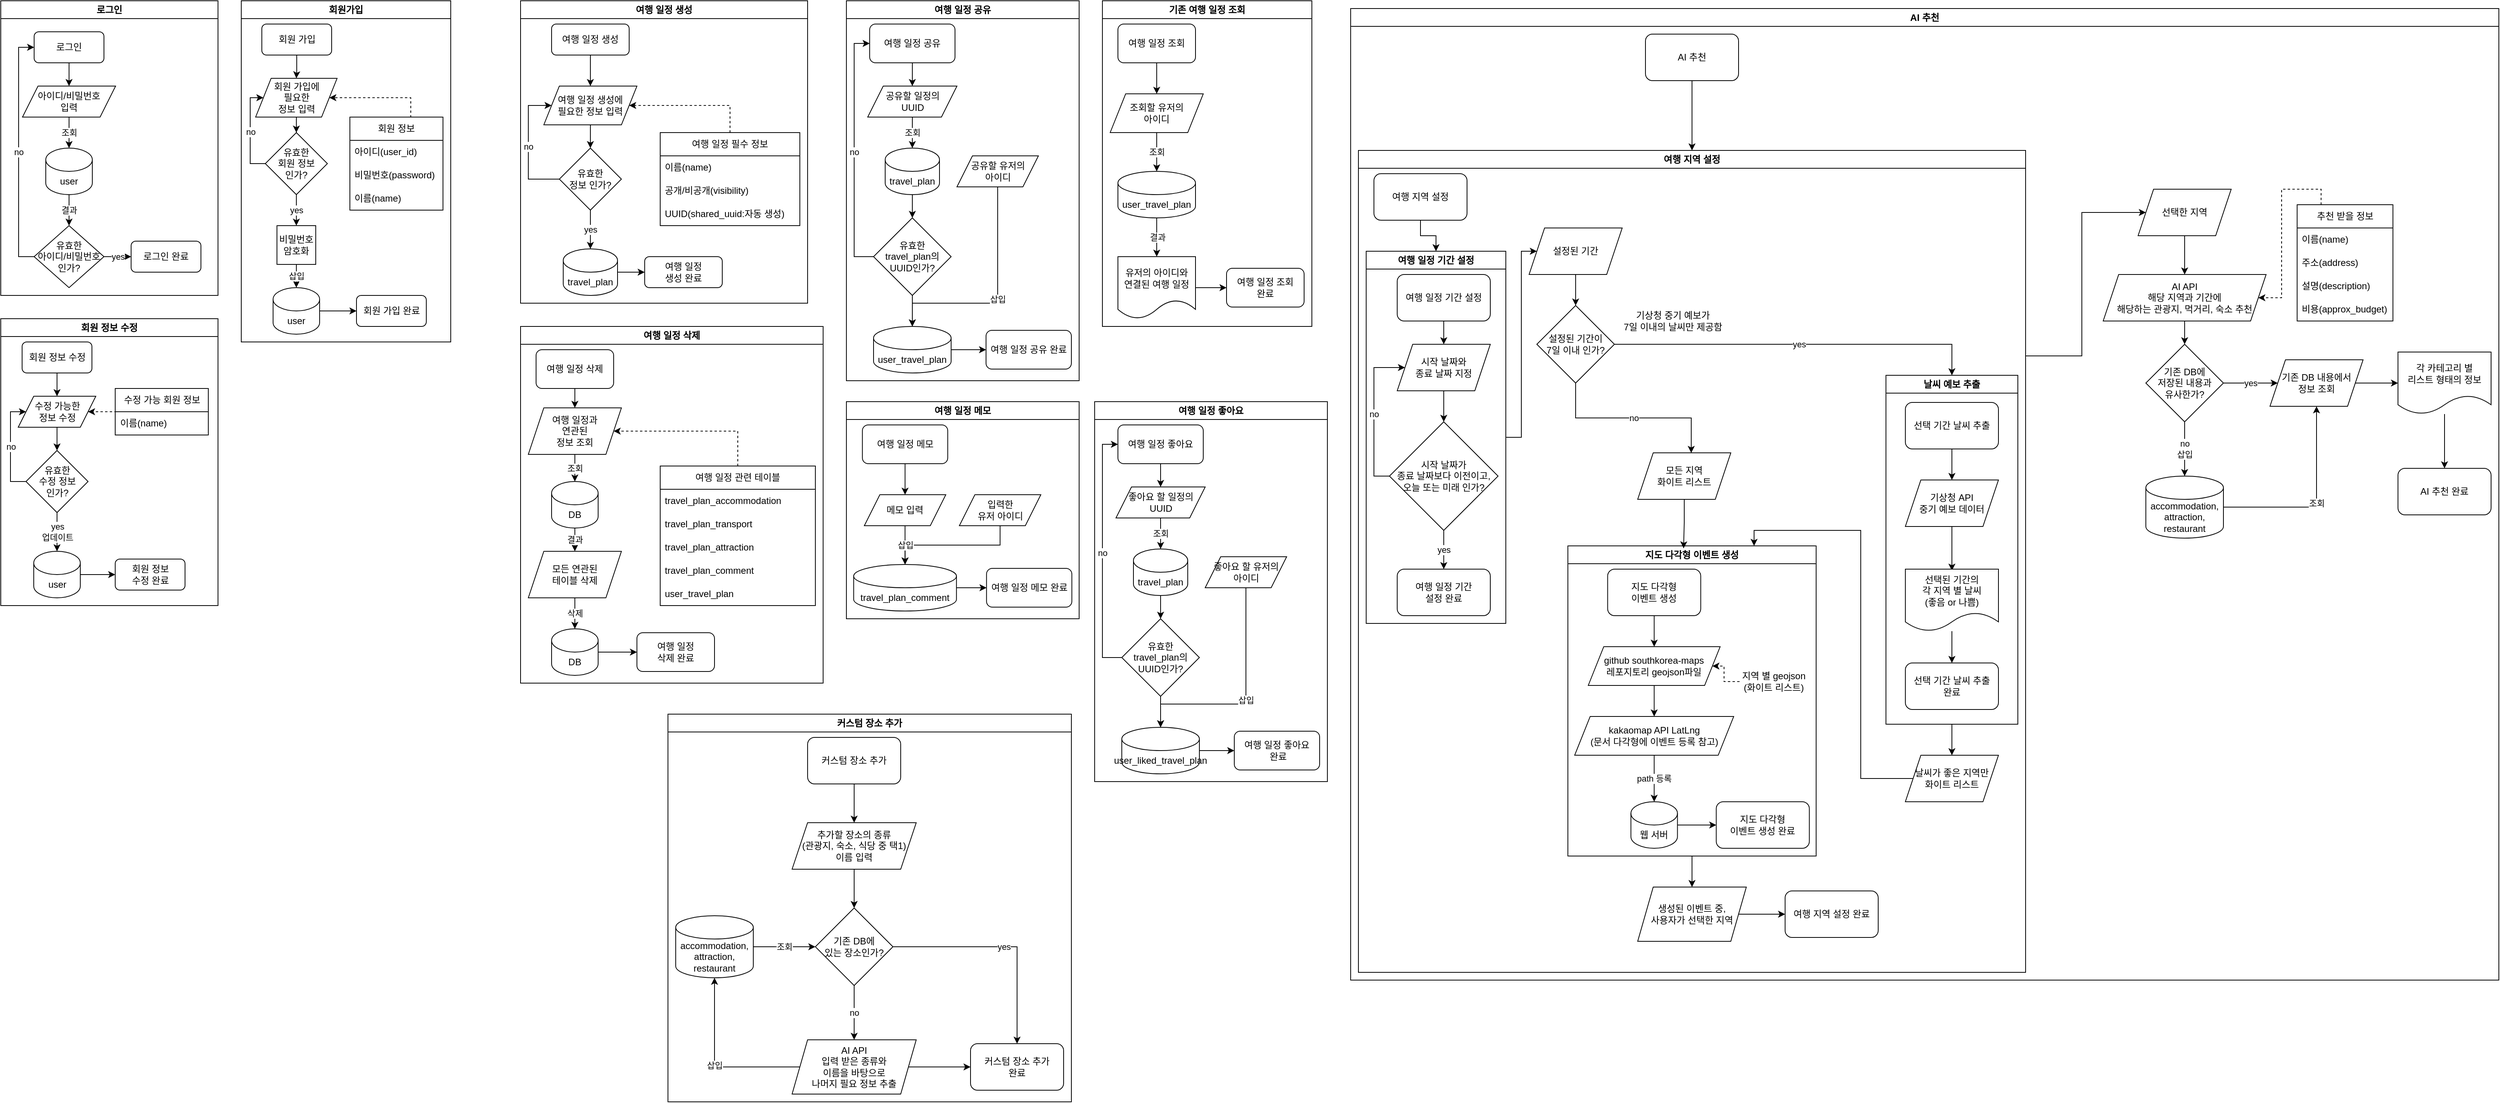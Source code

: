 <mxfile version="27.1.6">
  <diagram name="페이지-1" id="KC9K6V9RFWCrXQrwUP0L">
    <mxGraphModel dx="2852" dy="1570" grid="1" gridSize="10" guides="1" tooltips="1" connect="1" arrows="1" fold="1" page="1" pageScale="1" pageWidth="1169" pageHeight="827" math="0" shadow="0">
      <root>
        <mxCell id="0" />
        <mxCell id="1" parent="0" />
        <mxCell id="sYbJW_MK5B5Eihj6-kha-18" value="회원가입" style="swimlane;whiteSpace=wrap;html=1;" parent="1" vertex="1">
          <mxGeometry x="340" y="30" width="270" height="440" as="geometry">
            <mxRectangle x="340" y="30" width="80" height="30" as="alternateBounds" />
          </mxGeometry>
        </mxCell>
        <mxCell id="sYbJW_MK5B5Eihj6-kha-26" value="" style="edgeStyle=orthogonalEdgeStyle;rounded=0;orthogonalLoop=1;jettySize=auto;html=1;" parent="sYbJW_MK5B5Eihj6-kha-18" source="sYbJW_MK5B5Eihj6-kha-15" target="sYbJW_MK5B5Eihj6-kha-16" edge="1">
          <mxGeometry relative="1" as="geometry" />
        </mxCell>
        <mxCell id="sYbJW_MK5B5Eihj6-kha-15" value="회원 가입" style="rounded=1;whiteSpace=wrap;html=1;" parent="sYbJW_MK5B5Eihj6-kha-18" vertex="1">
          <mxGeometry x="26.5" y="30" width="90" height="40" as="geometry" />
        </mxCell>
        <mxCell id="sYbJW_MK5B5Eihj6-kha-38" value="" style="edgeStyle=orthogonalEdgeStyle;rounded=0;orthogonalLoop=1;jettySize=auto;html=1;" parent="sYbJW_MK5B5Eihj6-kha-18" source="sYbJW_MK5B5Eihj6-kha-16" target="sYbJW_MK5B5Eihj6-kha-27" edge="1">
          <mxGeometry relative="1" as="geometry" />
        </mxCell>
        <mxCell id="sYbJW_MK5B5Eihj6-kha-16" value="회원 가입에&lt;div&gt;필요한&lt;div&gt;정보 입력&lt;/div&gt;&lt;/div&gt;" style="shape=parallelogram;perimeter=parallelogramPerimeter;whiteSpace=wrap;html=1;fixedSize=1;" parent="sYbJW_MK5B5Eihj6-kha-18" vertex="1">
          <mxGeometry x="18.5" y="100" width="105" height="50" as="geometry" />
        </mxCell>
        <mxCell id="sYbJW_MK5B5Eihj6-kha-25" style="edgeStyle=orthogonalEdgeStyle;rounded=0;orthogonalLoop=1;jettySize=auto;html=1;exitX=0.5;exitY=0;exitDx=0;exitDy=0;entryX=1;entryY=0.5;entryDx=0;entryDy=0;dashed=1;" parent="sYbJW_MK5B5Eihj6-kha-18" source="sYbJW_MK5B5Eihj6-kha-20" target="sYbJW_MK5B5Eihj6-kha-16" edge="1">
          <mxGeometry relative="1" as="geometry">
            <Array as="points">
              <mxPoint x="218.5" y="125" />
            </Array>
          </mxGeometry>
        </mxCell>
        <mxCell id="sYbJW_MK5B5Eihj6-kha-20" value="회원 정보" style="swimlane;fontStyle=0;childLayout=stackLayout;horizontal=1;startSize=30;horizontalStack=0;resizeParent=1;resizeParentMax=0;resizeLast=0;collapsible=1;marginBottom=0;whiteSpace=wrap;html=1;" parent="sYbJW_MK5B5Eihj6-kha-18" vertex="1">
          <mxGeometry x="140" y="150" width="120" height="120" as="geometry" />
        </mxCell>
        <mxCell id="sYbJW_MK5B5Eihj6-kha-21" value="아이디(user_id)" style="text;strokeColor=none;fillColor=none;align=left;verticalAlign=middle;spacingLeft=4;spacingRight=4;overflow=hidden;points=[[0,0.5],[1,0.5]];portConstraint=eastwest;rotatable=0;whiteSpace=wrap;html=1;" parent="sYbJW_MK5B5Eihj6-kha-20" vertex="1">
          <mxGeometry y="30" width="120" height="30" as="geometry" />
        </mxCell>
        <mxCell id="sYbJW_MK5B5Eihj6-kha-22" value="비밀번호(password)" style="text;strokeColor=none;fillColor=none;align=left;verticalAlign=middle;spacingLeft=4;spacingRight=4;overflow=hidden;points=[[0,0.5],[1,0.5]];portConstraint=eastwest;rotatable=0;whiteSpace=wrap;html=1;" parent="sYbJW_MK5B5Eihj6-kha-20" vertex="1">
          <mxGeometry y="60" width="120" height="30" as="geometry" />
        </mxCell>
        <mxCell id="sYbJW_MK5B5Eihj6-kha-23" value="이름(name)" style="text;strokeColor=none;fillColor=none;align=left;verticalAlign=middle;spacingLeft=4;spacingRight=4;overflow=hidden;points=[[0,0.5],[1,0.5]];portConstraint=eastwest;rotatable=0;whiteSpace=wrap;html=1;" parent="sYbJW_MK5B5Eihj6-kha-20" vertex="1">
          <mxGeometry y="90" width="120" height="30" as="geometry" />
        </mxCell>
        <mxCell id="sYbJW_MK5B5Eihj6-kha-28" value="no" style="edgeStyle=orthogonalEdgeStyle;rounded=0;orthogonalLoop=1;jettySize=auto;html=1;exitX=0;exitY=0.5;exitDx=0;exitDy=0;entryX=0;entryY=0.5;entryDx=0;entryDy=0;" parent="sYbJW_MK5B5Eihj6-kha-18" source="sYbJW_MK5B5Eihj6-kha-27" target="sYbJW_MK5B5Eihj6-kha-16" edge="1">
          <mxGeometry relative="1" as="geometry">
            <Array as="points">
              <mxPoint x="11.5" y="210" />
              <mxPoint x="11.5" y="125" />
            </Array>
          </mxGeometry>
        </mxCell>
        <mxCell id="sYbJW_MK5B5Eihj6-kha-37" value="yes" style="edgeStyle=orthogonalEdgeStyle;rounded=0;orthogonalLoop=1;jettySize=auto;html=1;" parent="sYbJW_MK5B5Eihj6-kha-18" source="sYbJW_MK5B5Eihj6-kha-27" target="sYbJW_MK5B5Eihj6-kha-34" edge="1">
          <mxGeometry relative="1" as="geometry" />
        </mxCell>
        <mxCell id="sYbJW_MK5B5Eihj6-kha-27" value="유효한&lt;div&gt;회원 정보&lt;/div&gt;&lt;div&gt;인가?&lt;/div&gt;" style="rhombus;whiteSpace=wrap;html=1;" parent="sYbJW_MK5B5Eihj6-kha-18" vertex="1">
          <mxGeometry x="31" y="170" width="80" height="80" as="geometry" />
        </mxCell>
        <mxCell id="sYbJW_MK5B5Eihj6-kha-30" value="회원 가입 완료" style="rounded=1;whiteSpace=wrap;html=1;" parent="sYbJW_MK5B5Eihj6-kha-18" vertex="1">
          <mxGeometry x="148.5" y="380" width="90" height="40" as="geometry" />
        </mxCell>
        <mxCell id="sYbJW_MK5B5Eihj6-kha-33" style="edgeStyle=orthogonalEdgeStyle;rounded=0;orthogonalLoop=1;jettySize=auto;html=1;exitX=1;exitY=0.5;exitDx=0;exitDy=0;exitPerimeter=0;entryX=0;entryY=0.5;entryDx=0;entryDy=0;" parent="sYbJW_MK5B5Eihj6-kha-18" source="sYbJW_MK5B5Eihj6-kha-32" target="sYbJW_MK5B5Eihj6-kha-30" edge="1">
          <mxGeometry relative="1" as="geometry" />
        </mxCell>
        <mxCell id="sYbJW_MK5B5Eihj6-kha-32" value="user" style="shape=cylinder3;whiteSpace=wrap;html=1;boundedLbl=1;backgroundOutline=1;size=15;" parent="sYbJW_MK5B5Eihj6-kha-18" vertex="1">
          <mxGeometry x="41" y="370" width="60" height="60" as="geometry" />
        </mxCell>
        <mxCell id="sYbJW_MK5B5Eihj6-kha-39" value="삽입" style="edgeStyle=orthogonalEdgeStyle;rounded=0;orthogonalLoop=1;jettySize=auto;html=1;" parent="sYbJW_MK5B5Eihj6-kha-18" source="sYbJW_MK5B5Eihj6-kha-34" target="sYbJW_MK5B5Eihj6-kha-32" edge="1">
          <mxGeometry relative="1" as="geometry" />
        </mxCell>
        <mxCell id="sYbJW_MK5B5Eihj6-kha-34" value="비밀번호&lt;br&gt;암호화" style="rounded=0;whiteSpace=wrap;html=1;" parent="sYbJW_MK5B5Eihj6-kha-18" vertex="1">
          <mxGeometry x="46" y="290" width="50" height="50" as="geometry" />
        </mxCell>
        <mxCell id="sYbJW_MK5B5Eihj6-kha-19" value="로그인" style="swimlane;whiteSpace=wrap;html=1;" parent="1" vertex="1">
          <mxGeometry x="30" y="30" width="280" height="380" as="geometry">
            <mxRectangle x="30" y="30" width="70" height="30" as="alternateBounds" />
          </mxGeometry>
        </mxCell>
        <mxCell id="sYbJW_MK5B5Eihj6-kha-5" value="" style="edgeStyle=orthogonalEdgeStyle;rounded=0;orthogonalLoop=1;jettySize=auto;html=1;" parent="sYbJW_MK5B5Eihj6-kha-19" source="sYbJW_MK5B5Eihj6-kha-1" target="sYbJW_MK5B5Eihj6-kha-4" edge="1">
          <mxGeometry relative="1" as="geometry" />
        </mxCell>
        <mxCell id="sYbJW_MK5B5Eihj6-kha-1" value="로그인" style="rounded=1;whiteSpace=wrap;html=1;" parent="sYbJW_MK5B5Eihj6-kha-19" vertex="1">
          <mxGeometry x="43" y="40" width="90" height="40" as="geometry" />
        </mxCell>
        <mxCell id="sYbJW_MK5B5Eihj6-kha-7" value="조회" style="edgeStyle=orthogonalEdgeStyle;rounded=0;orthogonalLoop=1;jettySize=auto;html=1;" parent="sYbJW_MK5B5Eihj6-kha-19" source="sYbJW_MK5B5Eihj6-kha-4" target="sYbJW_MK5B5Eihj6-kha-6" edge="1">
          <mxGeometry relative="1" as="geometry" />
        </mxCell>
        <mxCell id="sYbJW_MK5B5Eihj6-kha-4" value="아이디/비밀번호&lt;div&gt;입력&lt;/div&gt;" style="shape=parallelogram;perimeter=parallelogramPerimeter;whiteSpace=wrap;html=1;fixedSize=1;" parent="sYbJW_MK5B5Eihj6-kha-19" vertex="1">
          <mxGeometry x="28" y="110" width="120" height="40" as="geometry" />
        </mxCell>
        <mxCell id="sYbJW_MK5B5Eihj6-kha-9" value="결과" style="edgeStyle=orthogonalEdgeStyle;rounded=0;orthogonalLoop=1;jettySize=auto;html=1;" parent="sYbJW_MK5B5Eihj6-kha-19" source="sYbJW_MK5B5Eihj6-kha-6" target="sYbJW_MK5B5Eihj6-kha-8" edge="1">
          <mxGeometry relative="1" as="geometry" />
        </mxCell>
        <mxCell id="sYbJW_MK5B5Eihj6-kha-6" value="user" style="shape=cylinder3;whiteSpace=wrap;html=1;boundedLbl=1;backgroundOutline=1;size=15;" parent="sYbJW_MK5B5Eihj6-kha-19" vertex="1">
          <mxGeometry x="58" y="190" width="60" height="60" as="geometry" />
        </mxCell>
        <mxCell id="sYbJW_MK5B5Eihj6-kha-10" value="no" style="edgeStyle=orthogonalEdgeStyle;rounded=0;orthogonalLoop=1;jettySize=auto;html=1;exitX=0;exitY=0.5;exitDx=0;exitDy=0;entryX=0;entryY=0.5;entryDx=0;entryDy=0;" parent="sYbJW_MK5B5Eihj6-kha-19" source="sYbJW_MK5B5Eihj6-kha-8" target="sYbJW_MK5B5Eihj6-kha-1" edge="1">
          <mxGeometry relative="1" as="geometry" />
        </mxCell>
        <mxCell id="sYbJW_MK5B5Eihj6-kha-13" value="yes" style="edgeStyle=orthogonalEdgeStyle;rounded=0;orthogonalLoop=1;jettySize=auto;html=1;" parent="sYbJW_MK5B5Eihj6-kha-19" source="sYbJW_MK5B5Eihj6-kha-8" target="sYbJW_MK5B5Eihj6-kha-12" edge="1">
          <mxGeometry relative="1" as="geometry" />
        </mxCell>
        <mxCell id="sYbJW_MK5B5Eihj6-kha-8" value="유효한&lt;div&gt;아이디/비밀번호 인가?&lt;/div&gt;" style="rhombus;whiteSpace=wrap;html=1;" parent="sYbJW_MK5B5Eihj6-kha-19" vertex="1">
          <mxGeometry x="43" y="290" width="90" height="80" as="geometry" />
        </mxCell>
        <mxCell id="sYbJW_MK5B5Eihj6-kha-12" value="로그인 완료" style="rounded=1;whiteSpace=wrap;html=1;" parent="sYbJW_MK5B5Eihj6-kha-19" vertex="1">
          <mxGeometry x="168" y="310" width="90" height="40" as="geometry" />
        </mxCell>
        <mxCell id="sYbJW_MK5B5Eihj6-kha-57" value="회원 정보 수정" style="swimlane;whiteSpace=wrap;html=1;" parent="1" vertex="1">
          <mxGeometry x="30" y="440" width="280" height="370" as="geometry">
            <mxRectangle x="640" y="30" width="110" height="30" as="alternateBounds" />
          </mxGeometry>
        </mxCell>
        <mxCell id="sYbJW_MK5B5Eihj6-kha-43" value="" style="edgeStyle=orthogonalEdgeStyle;rounded=0;orthogonalLoop=1;jettySize=auto;html=1;" parent="sYbJW_MK5B5Eihj6-kha-57" source="sYbJW_MK5B5Eihj6-kha-41" target="sYbJW_MK5B5Eihj6-kha-42" edge="1">
          <mxGeometry relative="1" as="geometry" />
        </mxCell>
        <mxCell id="sYbJW_MK5B5Eihj6-kha-41" value="회원 정보 수정" style="rounded=1;whiteSpace=wrap;html=1;" parent="sYbJW_MK5B5Eihj6-kha-57" vertex="1">
          <mxGeometry x="27.5" y="30" width="90" height="40" as="geometry" />
        </mxCell>
        <mxCell id="sYbJW_MK5B5Eihj6-kha-50" value="" style="edgeStyle=orthogonalEdgeStyle;rounded=0;orthogonalLoop=1;jettySize=auto;html=1;" parent="sYbJW_MK5B5Eihj6-kha-57" source="sYbJW_MK5B5Eihj6-kha-42" target="sYbJW_MK5B5Eihj6-kha-49" edge="1">
          <mxGeometry relative="1" as="geometry" />
        </mxCell>
        <mxCell id="sYbJW_MK5B5Eihj6-kha-42" value="수정 가능한&lt;div&gt;정보 수정&lt;/div&gt;" style="shape=parallelogram;perimeter=parallelogramPerimeter;whiteSpace=wrap;html=1;fixedSize=1;" parent="sYbJW_MK5B5Eihj6-kha-57" vertex="1">
          <mxGeometry x="22.5" y="100" width="100" height="40" as="geometry" />
        </mxCell>
        <mxCell id="sYbJW_MK5B5Eihj6-kha-48" style="edgeStyle=orthogonalEdgeStyle;rounded=0;orthogonalLoop=1;jettySize=auto;html=1;exitX=0.5;exitY=0;exitDx=0;exitDy=0;entryX=1;entryY=0.5;entryDx=0;entryDy=0;dashed=1;" parent="sYbJW_MK5B5Eihj6-kha-57" source="sYbJW_MK5B5Eihj6-kha-44" target="sYbJW_MK5B5Eihj6-kha-42" edge="1">
          <mxGeometry relative="1" as="geometry">
            <Array as="points">
              <mxPoint x="217.5" y="120" />
            </Array>
          </mxGeometry>
        </mxCell>
        <mxCell id="sYbJW_MK5B5Eihj6-kha-44" value="수정 가능 회원 정보" style="swimlane;fontStyle=0;childLayout=stackLayout;horizontal=1;startSize=30;horizontalStack=0;resizeParent=1;resizeParentMax=0;resizeLast=0;collapsible=1;marginBottom=0;whiteSpace=wrap;html=1;" parent="sYbJW_MK5B5Eihj6-kha-57" vertex="1">
          <mxGeometry x="147.5" y="90" width="120" height="60" as="geometry" />
        </mxCell>
        <mxCell id="sYbJW_MK5B5Eihj6-kha-47" value="이름(name)" style="text;strokeColor=none;fillColor=none;align=left;verticalAlign=middle;spacingLeft=4;spacingRight=4;overflow=hidden;points=[[0,0.5],[1,0.5]];portConstraint=eastwest;rotatable=0;whiteSpace=wrap;html=1;" parent="sYbJW_MK5B5Eihj6-kha-44" vertex="1">
          <mxGeometry y="30" width="120" height="30" as="geometry" />
        </mxCell>
        <mxCell id="sYbJW_MK5B5Eihj6-kha-51" value="no" style="edgeStyle=orthogonalEdgeStyle;rounded=0;orthogonalLoop=1;jettySize=auto;html=1;exitX=0;exitY=0.5;exitDx=0;exitDy=0;entryX=0;entryY=0.5;entryDx=0;entryDy=0;" parent="sYbJW_MK5B5Eihj6-kha-57" source="sYbJW_MK5B5Eihj6-kha-49" target="sYbJW_MK5B5Eihj6-kha-42" edge="1">
          <mxGeometry relative="1" as="geometry">
            <Array as="points">
              <mxPoint x="12.5" y="210" />
              <mxPoint x="12.5" y="120" />
            </Array>
          </mxGeometry>
        </mxCell>
        <mxCell id="sYbJW_MK5B5Eihj6-kha-54" value="yes&lt;div&gt;업데이트&lt;/div&gt;" style="edgeStyle=orthogonalEdgeStyle;rounded=0;orthogonalLoop=1;jettySize=auto;html=1;" parent="sYbJW_MK5B5Eihj6-kha-57" source="sYbJW_MK5B5Eihj6-kha-49" target="sYbJW_MK5B5Eihj6-kha-53" edge="1">
          <mxGeometry relative="1" as="geometry" />
        </mxCell>
        <mxCell id="sYbJW_MK5B5Eihj6-kha-49" value="유효한&lt;div&gt;수정 정보&lt;/div&gt;&lt;div&gt;인가?&lt;/div&gt;" style="rhombus;whiteSpace=wrap;html=1;" parent="sYbJW_MK5B5Eihj6-kha-57" vertex="1">
          <mxGeometry x="32.5" y="170" width="80" height="80" as="geometry" />
        </mxCell>
        <mxCell id="sYbJW_MK5B5Eihj6-kha-56" value="" style="edgeStyle=orthogonalEdgeStyle;rounded=0;orthogonalLoop=1;jettySize=auto;html=1;" parent="sYbJW_MK5B5Eihj6-kha-57" source="sYbJW_MK5B5Eihj6-kha-53" target="sYbJW_MK5B5Eihj6-kha-55" edge="1">
          <mxGeometry relative="1" as="geometry" />
        </mxCell>
        <mxCell id="sYbJW_MK5B5Eihj6-kha-53" value="user" style="shape=cylinder3;whiteSpace=wrap;html=1;boundedLbl=1;backgroundOutline=1;size=15;" parent="sYbJW_MK5B5Eihj6-kha-57" vertex="1">
          <mxGeometry x="42.5" y="300" width="60" height="60" as="geometry" />
        </mxCell>
        <mxCell id="sYbJW_MK5B5Eihj6-kha-55" value="회원 정보&lt;div&gt;수정 완료&lt;/div&gt;" style="rounded=1;whiteSpace=wrap;html=1;" parent="sYbJW_MK5B5Eihj6-kha-57" vertex="1">
          <mxGeometry x="147.5" y="310" width="90" height="40" as="geometry" />
        </mxCell>
        <mxCell id="sYbJW_MK5B5Eihj6-kha-74" value="여행 일정 생성" style="swimlane;whiteSpace=wrap;html=1;" parent="1" vertex="1">
          <mxGeometry x="700" y="30" width="370" height="390" as="geometry" />
        </mxCell>
        <mxCell id="sYbJW_MK5B5Eihj6-kha-65" value="" style="edgeStyle=orthogonalEdgeStyle;rounded=0;orthogonalLoop=1;jettySize=auto;html=1;" parent="sYbJW_MK5B5Eihj6-kha-74" source="sYbJW_MK5B5Eihj6-kha-58" target="sYbJW_MK5B5Eihj6-kha-59" edge="1">
          <mxGeometry relative="1" as="geometry" />
        </mxCell>
        <mxCell id="sYbJW_MK5B5Eihj6-kha-58" value="여행 일정 생성" style="rounded=1;whiteSpace=wrap;html=1;" parent="sYbJW_MK5B5Eihj6-kha-74" vertex="1">
          <mxGeometry x="40" y="30" width="100" height="40" as="geometry" />
        </mxCell>
        <mxCell id="sYbJW_MK5B5Eihj6-kha-68" value="" style="edgeStyle=orthogonalEdgeStyle;rounded=0;orthogonalLoop=1;jettySize=auto;html=1;" parent="sYbJW_MK5B5Eihj6-kha-74" source="sYbJW_MK5B5Eihj6-kha-59" target="sYbJW_MK5B5Eihj6-kha-67" edge="1">
          <mxGeometry relative="1" as="geometry" />
        </mxCell>
        <mxCell id="sYbJW_MK5B5Eihj6-kha-59" value="여행 일정 생성에&lt;div&gt;필요한 정보 입력&lt;/div&gt;" style="shape=parallelogram;perimeter=parallelogramPerimeter;whiteSpace=wrap;html=1;fixedSize=1;" parent="sYbJW_MK5B5Eihj6-kha-74" vertex="1">
          <mxGeometry x="30" y="110" width="120" height="50" as="geometry" />
        </mxCell>
        <mxCell id="sYbJW_MK5B5Eihj6-kha-64" style="edgeStyle=orthogonalEdgeStyle;rounded=0;orthogonalLoop=1;jettySize=auto;html=1;exitX=0.5;exitY=0;exitDx=0;exitDy=0;entryX=1;entryY=0.5;entryDx=0;entryDy=0;dashed=1;" parent="sYbJW_MK5B5Eihj6-kha-74" source="sYbJW_MK5B5Eihj6-kha-60" target="sYbJW_MK5B5Eihj6-kha-59" edge="1">
          <mxGeometry relative="1" as="geometry">
            <Array as="points">
              <mxPoint x="270" y="135" />
            </Array>
          </mxGeometry>
        </mxCell>
        <mxCell id="sYbJW_MK5B5Eihj6-kha-60" value="여행 일정 필수 정보" style="swimlane;fontStyle=0;childLayout=stackLayout;horizontal=1;startSize=30;horizontalStack=0;resizeParent=1;resizeParentMax=0;resizeLast=0;collapsible=1;marginBottom=0;whiteSpace=wrap;html=1;" parent="sYbJW_MK5B5Eihj6-kha-74" vertex="1">
          <mxGeometry x="180" y="170" width="180" height="120" as="geometry" />
        </mxCell>
        <mxCell id="sYbJW_MK5B5Eihj6-kha-61" value="이름(name)" style="text;strokeColor=none;fillColor=none;align=left;verticalAlign=middle;spacingLeft=4;spacingRight=4;overflow=hidden;points=[[0,0.5],[1,0.5]];portConstraint=eastwest;rotatable=0;whiteSpace=wrap;html=1;" parent="sYbJW_MK5B5Eihj6-kha-60" vertex="1">
          <mxGeometry y="30" width="180" height="30" as="geometry" />
        </mxCell>
        <mxCell id="sYbJW_MK5B5Eihj6-kha-62" value="공개/비공개(visibility)" style="text;strokeColor=none;fillColor=none;align=left;verticalAlign=middle;spacingLeft=4;spacingRight=4;overflow=hidden;points=[[0,0.5],[1,0.5]];portConstraint=eastwest;rotatable=0;whiteSpace=wrap;html=1;" parent="sYbJW_MK5B5Eihj6-kha-60" vertex="1">
          <mxGeometry y="60" width="180" height="30" as="geometry" />
        </mxCell>
        <mxCell id="sYbJW_MK5B5Eihj6-kha-63" value="UUID(shared_uuid:자동 생성)" style="text;strokeColor=none;fillColor=none;align=left;verticalAlign=middle;spacingLeft=4;spacingRight=4;overflow=hidden;points=[[0,0.5],[1,0.5]];portConstraint=eastwest;rotatable=0;whiteSpace=wrap;html=1;" parent="sYbJW_MK5B5Eihj6-kha-60" vertex="1">
          <mxGeometry y="90" width="180" height="30" as="geometry" />
        </mxCell>
        <mxCell id="sYbJW_MK5B5Eihj6-kha-69" value="no" style="edgeStyle=orthogonalEdgeStyle;rounded=0;orthogonalLoop=1;jettySize=auto;html=1;exitX=0;exitY=0.5;exitDx=0;exitDy=0;entryX=0;entryY=0.5;entryDx=0;entryDy=0;" parent="sYbJW_MK5B5Eihj6-kha-74" source="sYbJW_MK5B5Eihj6-kha-67" target="sYbJW_MK5B5Eihj6-kha-59" edge="1">
          <mxGeometry relative="1" as="geometry">
            <Array as="points">
              <mxPoint x="10" y="230" />
              <mxPoint x="10" y="135" />
            </Array>
          </mxGeometry>
        </mxCell>
        <mxCell id="sYbJW_MK5B5Eihj6-kha-71" value="yes" style="edgeStyle=orthogonalEdgeStyle;rounded=0;orthogonalLoop=1;jettySize=auto;html=1;" parent="sYbJW_MK5B5Eihj6-kha-74" source="sYbJW_MK5B5Eihj6-kha-67" target="sYbJW_MK5B5Eihj6-kha-70" edge="1">
          <mxGeometry relative="1" as="geometry" />
        </mxCell>
        <mxCell id="sYbJW_MK5B5Eihj6-kha-67" value="유효한&lt;div&gt;정보 인가?&lt;/div&gt;" style="rhombus;whiteSpace=wrap;html=1;" parent="sYbJW_MK5B5Eihj6-kha-74" vertex="1">
          <mxGeometry x="50" y="190" width="80" height="80" as="geometry" />
        </mxCell>
        <mxCell id="sYbJW_MK5B5Eihj6-kha-73" value="" style="edgeStyle=orthogonalEdgeStyle;rounded=0;orthogonalLoop=1;jettySize=auto;html=1;" parent="sYbJW_MK5B5Eihj6-kha-74" source="sYbJW_MK5B5Eihj6-kha-70" target="sYbJW_MK5B5Eihj6-kha-72" edge="1">
          <mxGeometry relative="1" as="geometry" />
        </mxCell>
        <mxCell id="sYbJW_MK5B5Eihj6-kha-70" value="travel_plan" style="shape=cylinder3;whiteSpace=wrap;html=1;boundedLbl=1;backgroundOutline=1;size=15;" parent="sYbJW_MK5B5Eihj6-kha-74" vertex="1">
          <mxGeometry x="55" y="320" width="70" height="60" as="geometry" />
        </mxCell>
        <mxCell id="sYbJW_MK5B5Eihj6-kha-72" value="여행 일정&lt;div&gt;생성 완료&lt;/div&gt;" style="rounded=1;whiteSpace=wrap;html=1;" parent="sYbJW_MK5B5Eihj6-kha-74" vertex="1">
          <mxGeometry x="160" y="330" width="100" height="40" as="geometry" />
        </mxCell>
        <mxCell id="sYbJW_MK5B5Eihj6-kha-95" value="여행 일정 삭제" style="swimlane;whiteSpace=wrap;html=1;" parent="1" vertex="1">
          <mxGeometry x="700" y="450" width="390" height="460" as="geometry" />
        </mxCell>
        <mxCell id="sYbJW_MK5B5Eihj6-kha-78" value="" style="edgeStyle=orthogonalEdgeStyle;rounded=0;orthogonalLoop=1;jettySize=auto;html=1;" parent="sYbJW_MK5B5Eihj6-kha-95" source="sYbJW_MK5B5Eihj6-kha-75" target="sYbJW_MK5B5Eihj6-kha-76" edge="1">
          <mxGeometry relative="1" as="geometry" />
        </mxCell>
        <mxCell id="sYbJW_MK5B5Eihj6-kha-75" value="여행 일정 삭제" style="rounded=1;whiteSpace=wrap;html=1;" parent="sYbJW_MK5B5Eihj6-kha-95" vertex="1">
          <mxGeometry x="20" y="30" width="100" height="50" as="geometry" />
        </mxCell>
        <mxCell id="sYbJW_MK5B5Eihj6-kha-79" value="조회" style="edgeStyle=orthogonalEdgeStyle;rounded=0;orthogonalLoop=1;jettySize=auto;html=1;" parent="sYbJW_MK5B5Eihj6-kha-95" source="sYbJW_MK5B5Eihj6-kha-76" target="sYbJW_MK5B5Eihj6-kha-77" edge="1">
          <mxGeometry relative="1" as="geometry" />
        </mxCell>
        <mxCell id="sYbJW_MK5B5Eihj6-kha-76" value="여행 일정과&lt;div&gt;연관된&lt;/div&gt;&lt;div&gt;정보 조회&lt;/div&gt;" style="shape=parallelogram;perimeter=parallelogramPerimeter;whiteSpace=wrap;html=1;fixedSize=1;" parent="sYbJW_MK5B5Eihj6-kha-95" vertex="1">
          <mxGeometry x="10" y="105" width="120" height="60" as="geometry" />
        </mxCell>
        <mxCell id="sYbJW_MK5B5Eihj6-kha-83" value="결과" style="edgeStyle=orthogonalEdgeStyle;rounded=0;orthogonalLoop=1;jettySize=auto;html=1;" parent="sYbJW_MK5B5Eihj6-kha-95" source="sYbJW_MK5B5Eihj6-kha-77" target="sYbJW_MK5B5Eihj6-kha-80" edge="1">
          <mxGeometry relative="1" as="geometry" />
        </mxCell>
        <mxCell id="sYbJW_MK5B5Eihj6-kha-77" value="DB" style="shape=cylinder3;whiteSpace=wrap;html=1;boundedLbl=1;backgroundOutline=1;size=15;" parent="sYbJW_MK5B5Eihj6-kha-95" vertex="1">
          <mxGeometry x="40" y="200" width="60" height="60" as="geometry" />
        </mxCell>
        <mxCell id="sYbJW_MK5B5Eihj6-kha-84" value="삭제" style="edgeStyle=orthogonalEdgeStyle;rounded=0;orthogonalLoop=1;jettySize=auto;html=1;" parent="sYbJW_MK5B5Eihj6-kha-95" source="sYbJW_MK5B5Eihj6-kha-80" target="sYbJW_MK5B5Eihj6-kha-82" edge="1">
          <mxGeometry relative="1" as="geometry" />
        </mxCell>
        <mxCell id="sYbJW_MK5B5Eihj6-kha-80" value="모든 연관된&lt;div&gt;테이블 삭제&lt;/div&gt;" style="shape=parallelogram;perimeter=parallelogramPerimeter;whiteSpace=wrap;html=1;fixedSize=1;" parent="sYbJW_MK5B5Eihj6-kha-95" vertex="1">
          <mxGeometry x="10" y="290" width="120" height="60" as="geometry" />
        </mxCell>
        <mxCell id="sYbJW_MK5B5Eihj6-kha-87" value="" style="edgeStyle=orthogonalEdgeStyle;rounded=0;orthogonalLoop=1;jettySize=auto;html=1;" parent="sYbJW_MK5B5Eihj6-kha-95" source="sYbJW_MK5B5Eihj6-kha-82" target="sYbJW_MK5B5Eihj6-kha-86" edge="1">
          <mxGeometry relative="1" as="geometry" />
        </mxCell>
        <mxCell id="sYbJW_MK5B5Eihj6-kha-82" value="DB" style="shape=cylinder3;whiteSpace=wrap;html=1;boundedLbl=1;backgroundOutline=1;size=15;" parent="sYbJW_MK5B5Eihj6-kha-95" vertex="1">
          <mxGeometry x="40" y="390" width="60" height="60" as="geometry" />
        </mxCell>
        <mxCell id="sYbJW_MK5B5Eihj6-kha-86" value="여행 일정&lt;div&gt;삭제 완료&lt;/div&gt;" style="rounded=1;whiteSpace=wrap;html=1;" parent="sYbJW_MK5B5Eihj6-kha-95" vertex="1">
          <mxGeometry x="150" y="395" width="100" height="50" as="geometry" />
        </mxCell>
        <mxCell id="sYbJW_MK5B5Eihj6-kha-94" style="edgeStyle=orthogonalEdgeStyle;rounded=0;orthogonalLoop=1;jettySize=auto;html=1;exitX=0.5;exitY=0;exitDx=0;exitDy=0;entryX=1;entryY=0.5;entryDx=0;entryDy=0;dashed=1;" parent="sYbJW_MK5B5Eihj6-kha-95" source="sYbJW_MK5B5Eihj6-kha-88" target="sYbJW_MK5B5Eihj6-kha-76" edge="1">
          <mxGeometry relative="1" as="geometry">
            <Array as="points">
              <mxPoint x="280" y="135" />
            </Array>
          </mxGeometry>
        </mxCell>
        <mxCell id="sYbJW_MK5B5Eihj6-kha-88" value="여행 일정 관련 테이블" style="swimlane;fontStyle=0;childLayout=stackLayout;horizontal=1;startSize=30;horizontalStack=0;resizeParent=1;resizeParentMax=0;resizeLast=0;collapsible=1;marginBottom=0;whiteSpace=wrap;html=1;" parent="sYbJW_MK5B5Eihj6-kha-95" vertex="1">
          <mxGeometry x="180" y="180" width="200" height="180" as="geometry" />
        </mxCell>
        <mxCell id="sYbJW_MK5B5Eihj6-kha-89" value="travel_plan_accommodation" style="text;strokeColor=none;fillColor=none;align=left;verticalAlign=middle;spacingLeft=4;spacingRight=4;overflow=hidden;points=[[0,0.5],[1,0.5]];portConstraint=eastwest;rotatable=0;whiteSpace=wrap;html=1;" parent="sYbJW_MK5B5Eihj6-kha-88" vertex="1">
          <mxGeometry y="30" width="200" height="30" as="geometry" />
        </mxCell>
        <mxCell id="sYbJW_MK5B5Eihj6-kha-90" value="travel_plan_transport" style="text;strokeColor=none;fillColor=none;align=left;verticalAlign=middle;spacingLeft=4;spacingRight=4;overflow=hidden;points=[[0,0.5],[1,0.5]];portConstraint=eastwest;rotatable=0;whiteSpace=wrap;html=1;" parent="sYbJW_MK5B5Eihj6-kha-88" vertex="1">
          <mxGeometry y="60" width="200" height="30" as="geometry" />
        </mxCell>
        <mxCell id="sYbJW_MK5B5Eihj6-kha-91" value="travel_plan_attraction" style="text;strokeColor=none;fillColor=none;align=left;verticalAlign=middle;spacingLeft=4;spacingRight=4;overflow=hidden;points=[[0,0.5],[1,0.5]];portConstraint=eastwest;rotatable=0;whiteSpace=wrap;html=1;" parent="sYbJW_MK5B5Eihj6-kha-88" vertex="1">
          <mxGeometry y="90" width="200" height="30" as="geometry" />
        </mxCell>
        <mxCell id="sYbJW_MK5B5Eihj6-kha-93" value="travel_plan_comment" style="text;strokeColor=none;fillColor=none;align=left;verticalAlign=middle;spacingLeft=4;spacingRight=4;overflow=hidden;points=[[0,0.5],[1,0.5]];portConstraint=eastwest;rotatable=0;whiteSpace=wrap;html=1;" parent="sYbJW_MK5B5Eihj6-kha-88" vertex="1">
          <mxGeometry y="120" width="200" height="30" as="geometry" />
        </mxCell>
        <mxCell id="sYbJW_MK5B5Eihj6-kha-92" value="user_travel_plan" style="text;strokeColor=none;fillColor=none;align=left;verticalAlign=middle;spacingLeft=4;spacingRight=4;overflow=hidden;points=[[0,0.5],[1,0.5]];portConstraint=eastwest;rotatable=0;whiteSpace=wrap;html=1;" parent="sYbJW_MK5B5Eihj6-kha-88" vertex="1">
          <mxGeometry y="150" width="200" height="30" as="geometry" />
        </mxCell>
        <mxCell id="sYbJW_MK5B5Eihj6-kha-117" value="여행 일정 공유" style="swimlane;whiteSpace=wrap;html=1;" parent="1" vertex="1">
          <mxGeometry x="1120" y="30" width="300" height="490" as="geometry" />
        </mxCell>
        <mxCell id="sYbJW_MK5B5Eihj6-kha-99" value="" style="edgeStyle=orthogonalEdgeStyle;rounded=0;orthogonalLoop=1;jettySize=auto;html=1;" parent="sYbJW_MK5B5Eihj6-kha-117" source="sYbJW_MK5B5Eihj6-kha-97" target="sYbJW_MK5B5Eihj6-kha-98" edge="1">
          <mxGeometry relative="1" as="geometry" />
        </mxCell>
        <mxCell id="sYbJW_MK5B5Eihj6-kha-97" value="여행 일정 공유" style="rounded=1;whiteSpace=wrap;html=1;" parent="sYbJW_MK5B5Eihj6-kha-117" vertex="1">
          <mxGeometry x="30" y="30" width="110" height="50" as="geometry" />
        </mxCell>
        <mxCell id="sYbJW_MK5B5Eihj6-kha-101" value="조회" style="edgeStyle=orthogonalEdgeStyle;rounded=0;orthogonalLoop=1;jettySize=auto;html=1;" parent="sYbJW_MK5B5Eihj6-kha-117" source="sYbJW_MK5B5Eihj6-kha-98" target="sYbJW_MK5B5Eihj6-kha-100" edge="1">
          <mxGeometry relative="1" as="geometry" />
        </mxCell>
        <mxCell id="sYbJW_MK5B5Eihj6-kha-98" value="공유할 일정의&lt;br&gt;UUID" style="shape=parallelogram;perimeter=parallelogramPerimeter;whiteSpace=wrap;html=1;fixedSize=1;" parent="sYbJW_MK5B5Eihj6-kha-117" vertex="1">
          <mxGeometry x="27.5" y="110" width="115" height="40" as="geometry" />
        </mxCell>
        <mxCell id="sYbJW_MK5B5Eihj6-kha-109" value="" style="edgeStyle=orthogonalEdgeStyle;rounded=0;orthogonalLoop=1;jettySize=auto;html=1;" parent="sYbJW_MK5B5Eihj6-kha-117" source="sYbJW_MK5B5Eihj6-kha-100" target="sYbJW_MK5B5Eihj6-kha-108" edge="1">
          <mxGeometry relative="1" as="geometry" />
        </mxCell>
        <mxCell id="sYbJW_MK5B5Eihj6-kha-100" value="travel_plan" style="shape=cylinder3;whiteSpace=wrap;html=1;boundedLbl=1;backgroundOutline=1;size=15;" parent="sYbJW_MK5B5Eihj6-kha-117" vertex="1">
          <mxGeometry x="50" y="190" width="70" height="60" as="geometry" />
        </mxCell>
        <mxCell id="sYbJW_MK5B5Eihj6-kha-102" value="공유할 유저의&lt;div&gt;아이디&lt;/div&gt;" style="shape=parallelogram;perimeter=parallelogramPerimeter;whiteSpace=wrap;html=1;fixedSize=1;" parent="sYbJW_MK5B5Eihj6-kha-117" vertex="1">
          <mxGeometry x="142.5" y="200" width="105" height="40" as="geometry" />
        </mxCell>
        <mxCell id="sYbJW_MK5B5Eihj6-kha-116" value="" style="edgeStyle=orthogonalEdgeStyle;rounded=0;orthogonalLoop=1;jettySize=auto;html=1;" parent="sYbJW_MK5B5Eihj6-kha-117" source="sYbJW_MK5B5Eihj6-kha-105" target="sYbJW_MK5B5Eihj6-kha-115" edge="1">
          <mxGeometry relative="1" as="geometry" />
        </mxCell>
        <mxCell id="sYbJW_MK5B5Eihj6-kha-105" value="user_travel_plan" style="shape=cylinder3;whiteSpace=wrap;html=1;boundedLbl=1;backgroundOutline=1;size=15;" parent="sYbJW_MK5B5Eihj6-kha-117" vertex="1">
          <mxGeometry x="35" y="420" width="100" height="60" as="geometry" />
        </mxCell>
        <mxCell id="sYbJW_MK5B5Eihj6-kha-110" value="no" style="edgeStyle=orthogonalEdgeStyle;rounded=0;orthogonalLoop=1;jettySize=auto;html=1;exitX=0;exitY=0.5;exitDx=0;exitDy=0;entryX=0;entryY=0.5;entryDx=0;entryDy=0;" parent="sYbJW_MK5B5Eihj6-kha-117" source="sYbJW_MK5B5Eihj6-kha-108" target="sYbJW_MK5B5Eihj6-kha-97" edge="1">
          <mxGeometry relative="1" as="geometry" />
        </mxCell>
        <mxCell id="sYbJW_MK5B5Eihj6-kha-114" value="" style="edgeStyle=orthogonalEdgeStyle;rounded=0;orthogonalLoop=1;jettySize=auto;html=1;" parent="sYbJW_MK5B5Eihj6-kha-117" source="sYbJW_MK5B5Eihj6-kha-108" target="sYbJW_MK5B5Eihj6-kha-105" edge="1">
          <mxGeometry relative="1" as="geometry" />
        </mxCell>
        <mxCell id="sYbJW_MK5B5Eihj6-kha-108" value="유효한&lt;div&gt;travel_plan의&lt;/div&gt;&lt;div&gt;UUID인가?&lt;/div&gt;" style="rhombus;whiteSpace=wrap;html=1;" parent="sYbJW_MK5B5Eihj6-kha-117" vertex="1">
          <mxGeometry x="35" y="280" width="100" height="100" as="geometry" />
        </mxCell>
        <mxCell id="sYbJW_MK5B5Eihj6-kha-113" value="삽입" style="edgeStyle=orthogonalEdgeStyle;rounded=0;orthogonalLoop=1;jettySize=auto;html=1;exitX=0.5;exitY=1;exitDx=0;exitDy=0;entryX=0.5;entryY=0;entryDx=0;entryDy=0;entryPerimeter=0;" parent="sYbJW_MK5B5Eihj6-kha-117" source="sYbJW_MK5B5Eihj6-kha-102" target="sYbJW_MK5B5Eihj6-kha-105" edge="1">
          <mxGeometry relative="1" as="geometry">
            <Array as="points">
              <mxPoint x="195" y="390" />
              <mxPoint x="85" y="390" />
            </Array>
          </mxGeometry>
        </mxCell>
        <mxCell id="sYbJW_MK5B5Eihj6-kha-115" value="여행 일정 공유 완료" style="rounded=1;whiteSpace=wrap;html=1;" parent="sYbJW_MK5B5Eihj6-kha-117" vertex="1">
          <mxGeometry x="180" y="425" width="110" height="50" as="geometry" />
        </mxCell>
        <mxCell id="sYbJW_MK5B5Eihj6-kha-128" value="기존 여행 일정 조회" style="swimlane;whiteSpace=wrap;html=1;" parent="1" vertex="1">
          <mxGeometry x="1450" y="30" width="270" height="420" as="geometry" />
        </mxCell>
        <mxCell id="sYbJW_MK5B5Eihj6-kha-122" value="" style="edgeStyle=orthogonalEdgeStyle;rounded=0;orthogonalLoop=1;jettySize=auto;html=1;" parent="sYbJW_MK5B5Eihj6-kha-128" source="sYbJW_MK5B5Eihj6-kha-118" target="sYbJW_MK5B5Eihj6-kha-119" edge="1">
          <mxGeometry relative="1" as="geometry" />
        </mxCell>
        <mxCell id="sYbJW_MK5B5Eihj6-kha-118" value="여행 일정 조회" style="rounded=1;whiteSpace=wrap;html=1;" parent="sYbJW_MK5B5Eihj6-kha-128" vertex="1">
          <mxGeometry x="20" y="30" width="100" height="50" as="geometry" />
        </mxCell>
        <mxCell id="sYbJW_MK5B5Eihj6-kha-121" value="조회" style="edgeStyle=orthogonalEdgeStyle;rounded=0;orthogonalLoop=1;jettySize=auto;html=1;" parent="sYbJW_MK5B5Eihj6-kha-128" source="sYbJW_MK5B5Eihj6-kha-119" target="sYbJW_MK5B5Eihj6-kha-120" edge="1">
          <mxGeometry relative="1" as="geometry" />
        </mxCell>
        <mxCell id="sYbJW_MK5B5Eihj6-kha-119" value="조회할 유저의&lt;div&gt;아이디&lt;/div&gt;" style="shape=parallelogram;perimeter=parallelogramPerimeter;whiteSpace=wrap;html=1;fixedSize=1;" parent="sYbJW_MK5B5Eihj6-kha-128" vertex="1">
          <mxGeometry x="10" y="120" width="120" height="50" as="geometry" />
        </mxCell>
        <mxCell id="sYbJW_MK5B5Eihj6-kha-124" value="결과" style="edgeStyle=orthogonalEdgeStyle;rounded=0;orthogonalLoop=1;jettySize=auto;html=1;" parent="sYbJW_MK5B5Eihj6-kha-128" source="sYbJW_MK5B5Eihj6-kha-120" edge="1">
          <mxGeometry relative="1" as="geometry">
            <mxPoint x="70" y="330" as="targetPoint" />
          </mxGeometry>
        </mxCell>
        <mxCell id="sYbJW_MK5B5Eihj6-kha-120" value="user_travel_plan" style="shape=cylinder3;whiteSpace=wrap;html=1;boundedLbl=1;backgroundOutline=1;size=15;" parent="sYbJW_MK5B5Eihj6-kha-128" vertex="1">
          <mxGeometry x="20" y="220" width="100" height="60" as="geometry" />
        </mxCell>
        <mxCell id="sYbJW_MK5B5Eihj6-kha-127" value="" style="edgeStyle=orthogonalEdgeStyle;rounded=0;orthogonalLoop=1;jettySize=auto;html=1;" parent="sYbJW_MK5B5Eihj6-kha-128" source="sYbJW_MK5B5Eihj6-kha-125" target="sYbJW_MK5B5Eihj6-kha-126" edge="1">
          <mxGeometry relative="1" as="geometry" />
        </mxCell>
        <mxCell id="sYbJW_MK5B5Eihj6-kha-125" value="&lt;span style=&quot;color: rgb(0, 0, 0); font-family: Helvetica; font-size: 12px; font-style: normal; font-variant-ligatures: normal; font-variant-caps: normal; font-weight: 400; letter-spacing: normal; orphans: 2; text-align: center; text-indent: 0px; text-transform: none; widows: 2; word-spacing: 0px; -webkit-text-stroke-width: 0px; white-space: normal; text-decoration-thickness: initial; text-decoration-style: initial; text-decoration-color: initial; float: none; display: inline !important;&quot;&gt;유저의&lt;/span&gt;&lt;span style=&quot;color: rgb(0, 0, 0); font-family: Helvetica; font-size: 12px; font-style: normal; font-variant-ligatures: normal; font-variant-caps: normal; font-weight: 400; letter-spacing: normal; orphans: 2; text-align: center; text-indent: 0px; text-transform: none; widows: 2; word-spacing: 0px; -webkit-text-stroke-width: 0px; white-space: normal; text-decoration-thickness: initial; text-decoration-style: initial; text-decoration-color: initial; float: none; display: inline !important;&quot;&gt; 아이디와&lt;/span&gt;&lt;div style=&quot;forced-color-adjust: none; color: rgb(0, 0, 0); font-family: Helvetica; font-size: 12px; font-style: normal; font-variant-ligatures: normal; font-variant-caps: normal; font-weight: 400; letter-spacing: normal; orphans: 2; text-align: center; text-indent: 0px; text-transform: none; widows: 2; word-spacing: 0px; -webkit-text-stroke-width: 0px; white-space: normal; text-decoration-thickness: initial; text-decoration-style: initial; text-decoration-color: initial;&quot;&gt;&lt;span&gt;연결된 여&lt;/span&gt;&lt;span&gt;행 일정&lt;/span&gt;&lt;/div&gt;" style="shape=document;whiteSpace=wrap;html=1;boundedLbl=1;" parent="sYbJW_MK5B5Eihj6-kha-128" vertex="1">
          <mxGeometry x="20" y="330" width="100" height="80" as="geometry" />
        </mxCell>
        <mxCell id="sYbJW_MK5B5Eihj6-kha-126" value="여행 일정 조회&lt;div&gt;완료&lt;/div&gt;" style="rounded=1;whiteSpace=wrap;html=1;" parent="sYbJW_MK5B5Eihj6-kha-128" vertex="1">
          <mxGeometry x="160" y="345" width="100" height="50" as="geometry" />
        </mxCell>
        <mxCell id="sYbJW_MK5B5Eihj6-kha-138" value="여행 일정 메모" style="swimlane;whiteSpace=wrap;html=1;" parent="1" vertex="1">
          <mxGeometry x="1120" y="547" width="300" height="280" as="geometry" />
        </mxCell>
        <mxCell id="sYbJW_MK5B5Eihj6-kha-131" value="" style="edgeStyle=orthogonalEdgeStyle;rounded=0;orthogonalLoop=1;jettySize=auto;html=1;" parent="sYbJW_MK5B5Eihj6-kha-138" source="sYbJW_MK5B5Eihj6-kha-129" target="sYbJW_MK5B5Eihj6-kha-130" edge="1">
          <mxGeometry relative="1" as="geometry" />
        </mxCell>
        <mxCell id="sYbJW_MK5B5Eihj6-kha-129" value="여행 일정 메모" style="rounded=1;whiteSpace=wrap;html=1;" parent="sYbJW_MK5B5Eihj6-kha-138" vertex="1">
          <mxGeometry x="20.63" y="30" width="110" height="50" as="geometry" />
        </mxCell>
        <mxCell id="sYbJW_MK5B5Eihj6-kha-130" value="메모 입력" style="shape=parallelogram;perimeter=parallelogramPerimeter;whiteSpace=wrap;html=1;fixedSize=1;" parent="sYbJW_MK5B5Eihj6-kha-138" vertex="1">
          <mxGeometry x="23.13" y="120" width="105" height="40" as="geometry" />
        </mxCell>
        <mxCell id="sYbJW_MK5B5Eihj6-kha-137" value="" style="edgeStyle=orthogonalEdgeStyle;rounded=0;orthogonalLoop=1;jettySize=auto;html=1;" parent="sYbJW_MK5B5Eihj6-kha-138" source="sYbJW_MK5B5Eihj6-kha-132" target="sYbJW_MK5B5Eihj6-kha-136" edge="1">
          <mxGeometry relative="1" as="geometry" />
        </mxCell>
        <mxCell id="sYbJW_MK5B5Eihj6-kha-132" value="travel_plan_comment" style="shape=cylinder3;whiteSpace=wrap;html=1;boundedLbl=1;backgroundOutline=1;size=15;" parent="sYbJW_MK5B5Eihj6-kha-138" vertex="1">
          <mxGeometry x="9.38" y="210" width="132.5" height="60" as="geometry" />
        </mxCell>
        <mxCell id="sYbJW_MK5B5Eihj6-kha-134" value="입력한&lt;div&gt;유저 아이디&lt;/div&gt;" style="shape=parallelogram;perimeter=parallelogramPerimeter;whiteSpace=wrap;html=1;fixedSize=1;" parent="sYbJW_MK5B5Eihj6-kha-138" vertex="1">
          <mxGeometry x="145.63" y="120" width="105" height="40" as="geometry" />
        </mxCell>
        <mxCell id="sYbJW_MK5B5Eihj6-kha-135" style="edgeStyle=orthogonalEdgeStyle;rounded=0;orthogonalLoop=1;jettySize=auto;html=1;exitX=0.5;exitY=1;exitDx=0;exitDy=0;entryX=0.5;entryY=0;entryDx=0;entryDy=0;entryPerimeter=0;" parent="sYbJW_MK5B5Eihj6-kha-138" source="sYbJW_MK5B5Eihj6-kha-134" target="sYbJW_MK5B5Eihj6-kha-132" edge="1">
          <mxGeometry relative="1" as="geometry" />
        </mxCell>
        <mxCell id="sYbJW_MK5B5Eihj6-kha-133" value="삽입" style="edgeStyle=orthogonalEdgeStyle;rounded=0;orthogonalLoop=1;jettySize=auto;html=1;" parent="sYbJW_MK5B5Eihj6-kha-138" source="sYbJW_MK5B5Eihj6-kha-130" target="sYbJW_MK5B5Eihj6-kha-132" edge="1">
          <mxGeometry relative="1" as="geometry" />
        </mxCell>
        <mxCell id="sYbJW_MK5B5Eihj6-kha-136" value="여행 일정 메모 완료" style="rounded=1;whiteSpace=wrap;html=1;" parent="sYbJW_MK5B5Eihj6-kha-138" vertex="1">
          <mxGeometry x="180.63" y="215" width="110" height="50" as="geometry" />
        </mxCell>
        <mxCell id="t_sRE6Aieeo9cl0NUX0E-43" value="AI 추천" style="swimlane;whiteSpace=wrap;html=1;" vertex="1" parent="1">
          <mxGeometry x="1770" y="40" width="1480" height="1253" as="geometry" />
        </mxCell>
        <mxCell id="t_sRE6Aieeo9cl0NUX0E-38" style="edgeStyle=orthogonalEdgeStyle;rounded=0;orthogonalLoop=1;jettySize=auto;html=1;exitX=1;exitY=0.25;exitDx=0;exitDy=0;entryX=0;entryY=0.5;entryDx=0;entryDy=0;" edge="1" parent="t_sRE6Aieeo9cl0NUX0E-43" source="t_sRE6Aieeo9cl0NUX0E-16" target="t_sRE6Aieeo9cl0NUX0E-26">
          <mxGeometry relative="1" as="geometry" />
        </mxCell>
        <mxCell id="t_sRE6Aieeo9cl0NUX0E-16" value="여행 지역 설정" style="swimlane;whiteSpace=wrap;html=1;" vertex="1" parent="t_sRE6Aieeo9cl0NUX0E-43">
          <mxGeometry x="10" y="183" width="860" height="1060" as="geometry" />
        </mxCell>
        <mxCell id="-Fq_AieIOcF5O3jOlMvn-33" value="" style="edgeStyle=orthogonalEdgeStyle;rounded=0;orthogonalLoop=1;jettySize=auto;html=1;" parent="t_sRE6Aieeo9cl0NUX0E-16" source="-Fq_AieIOcF5O3jOlMvn-11" target="-Fq_AieIOcF5O3jOlMvn-32" edge="1">
          <mxGeometry relative="1" as="geometry" />
        </mxCell>
        <mxCell id="-Fq_AieIOcF5O3jOlMvn-11" value="여행 일정 기간 설정" style="swimlane;whiteSpace=wrap;html=1;" parent="t_sRE6Aieeo9cl0NUX0E-16" vertex="1">
          <mxGeometry x="10" y="130" width="180" height="480" as="geometry">
            <mxRectangle x="1560" y="640" width="140" height="30" as="alternateBounds" />
          </mxGeometry>
        </mxCell>
        <mxCell id="-Fq_AieIOcF5O3jOlMvn-3" value="" style="edgeStyle=orthogonalEdgeStyle;rounded=0;orthogonalLoop=1;jettySize=auto;html=1;" parent="-Fq_AieIOcF5O3jOlMvn-11" source="-Fq_AieIOcF5O3jOlMvn-1" target="-Fq_AieIOcF5O3jOlMvn-2" edge="1">
          <mxGeometry relative="1" as="geometry" />
        </mxCell>
        <mxCell id="-Fq_AieIOcF5O3jOlMvn-1" value="여행 일정 기간 설정" style="rounded=1;whiteSpace=wrap;html=1;" parent="-Fq_AieIOcF5O3jOlMvn-11" vertex="1">
          <mxGeometry x="40" y="30" width="120" height="60" as="geometry" />
        </mxCell>
        <mxCell id="-Fq_AieIOcF5O3jOlMvn-5" value="" style="edgeStyle=orthogonalEdgeStyle;rounded=0;orthogonalLoop=1;jettySize=auto;html=1;" parent="-Fq_AieIOcF5O3jOlMvn-11" source="-Fq_AieIOcF5O3jOlMvn-2" target="-Fq_AieIOcF5O3jOlMvn-4" edge="1">
          <mxGeometry relative="1" as="geometry" />
        </mxCell>
        <mxCell id="-Fq_AieIOcF5O3jOlMvn-2" value="시작 날짜와&lt;div&gt;종료 날짜 지정&lt;/div&gt;" style="shape=parallelogram;perimeter=parallelogramPerimeter;whiteSpace=wrap;html=1;fixedSize=1;" parent="-Fq_AieIOcF5O3jOlMvn-11" vertex="1">
          <mxGeometry x="40" y="120" width="120" height="60" as="geometry" />
        </mxCell>
        <mxCell id="-Fq_AieIOcF5O3jOlMvn-6" value="no" style="edgeStyle=orthogonalEdgeStyle;rounded=0;orthogonalLoop=1;jettySize=auto;html=1;exitX=0;exitY=0.5;exitDx=0;exitDy=0;entryX=0;entryY=0.5;entryDx=0;entryDy=0;" parent="-Fq_AieIOcF5O3jOlMvn-11" source="-Fq_AieIOcF5O3jOlMvn-4" target="-Fq_AieIOcF5O3jOlMvn-2" edge="1">
          <mxGeometry relative="1" as="geometry">
            <Array as="points">
              <mxPoint x="10" y="290" />
              <mxPoint x="10" y="150" />
            </Array>
          </mxGeometry>
        </mxCell>
        <mxCell id="-Fq_AieIOcF5O3jOlMvn-10" value="yes" style="edgeStyle=orthogonalEdgeStyle;rounded=0;orthogonalLoop=1;jettySize=auto;html=1;" parent="-Fq_AieIOcF5O3jOlMvn-11" source="-Fq_AieIOcF5O3jOlMvn-4" target="-Fq_AieIOcF5O3jOlMvn-9" edge="1">
          <mxGeometry relative="1" as="geometry" />
        </mxCell>
        <mxCell id="-Fq_AieIOcF5O3jOlMvn-4" value="시작 날짜가&lt;div&gt;종료 날짜보다 이전이고,&lt;/div&gt;&lt;div&gt;오늘 또는 미래 인가?&lt;/div&gt;" style="rhombus;whiteSpace=wrap;html=1;" parent="-Fq_AieIOcF5O3jOlMvn-11" vertex="1">
          <mxGeometry x="30" y="220" width="140" height="140" as="geometry" />
        </mxCell>
        <mxCell id="-Fq_AieIOcF5O3jOlMvn-9" value="여행 일정 기간&lt;div&gt;설정 완료&lt;/div&gt;" style="rounded=1;whiteSpace=wrap;html=1;" parent="-Fq_AieIOcF5O3jOlMvn-11" vertex="1">
          <mxGeometry x="40" y="410" width="120" height="60" as="geometry" />
        </mxCell>
        <mxCell id="-Fq_AieIOcF5O3jOlMvn-16" style="edgeStyle=orthogonalEdgeStyle;rounded=0;orthogonalLoop=1;jettySize=auto;html=1;exitX=0.5;exitY=1;exitDx=0;exitDy=0;entryX=0.5;entryY=0;entryDx=0;entryDy=0;" parent="t_sRE6Aieeo9cl0NUX0E-16" source="-Fq_AieIOcF5O3jOlMvn-12" target="-Fq_AieIOcF5O3jOlMvn-11" edge="1">
          <mxGeometry relative="1" as="geometry" />
        </mxCell>
        <mxCell id="-Fq_AieIOcF5O3jOlMvn-12" value="여행 지역 설정" style="rounded=1;whiteSpace=wrap;html=1;" parent="t_sRE6Aieeo9cl0NUX0E-16" vertex="1">
          <mxGeometry x="20" y="30" width="120" height="60" as="geometry" />
        </mxCell>
        <mxCell id="t_sRE6Aieeo9cl0NUX0E-19" value="" style="edgeStyle=orthogonalEdgeStyle;rounded=0;orthogonalLoop=1;jettySize=auto;html=1;" edge="1" parent="t_sRE6Aieeo9cl0NUX0E-16" source="-Fq_AieIOcF5O3jOlMvn-30" target="t_sRE6Aieeo9cl0NUX0E-18">
          <mxGeometry relative="1" as="geometry" />
        </mxCell>
        <mxCell id="-Fq_AieIOcF5O3jOlMvn-30" value="지도 다각형 이벤트 생성" style="swimlane;whiteSpace=wrap;html=1;" parent="t_sRE6Aieeo9cl0NUX0E-16" vertex="1">
          <mxGeometry x="270" y="510" width="320" height="400" as="geometry" />
        </mxCell>
        <mxCell id="-Fq_AieIOcF5O3jOlMvn-20" value="" style="edgeStyle=orthogonalEdgeStyle;rounded=0;orthogonalLoop=1;jettySize=auto;html=1;" parent="-Fq_AieIOcF5O3jOlMvn-30" source="-Fq_AieIOcF5O3jOlMvn-17" target="-Fq_AieIOcF5O3jOlMvn-18" edge="1">
          <mxGeometry relative="1" as="geometry" />
        </mxCell>
        <mxCell id="-Fq_AieIOcF5O3jOlMvn-17" value="지도 다각형&lt;div&gt;이벤트 생성&lt;/div&gt;" style="rounded=1;whiteSpace=wrap;html=1;" parent="-Fq_AieIOcF5O3jOlMvn-30" vertex="1">
          <mxGeometry x="51.25" y="30" width="120" height="60" as="geometry" />
        </mxCell>
        <mxCell id="-Fq_AieIOcF5O3jOlMvn-22" value="" style="edgeStyle=orthogonalEdgeStyle;rounded=0;orthogonalLoop=1;jettySize=auto;html=1;" parent="-Fq_AieIOcF5O3jOlMvn-30" source="-Fq_AieIOcF5O3jOlMvn-18" target="-Fq_AieIOcF5O3jOlMvn-19" edge="1">
          <mxGeometry relative="1" as="geometry" />
        </mxCell>
        <mxCell id="-Fq_AieIOcF5O3jOlMvn-18" value="github southkorea-maps&lt;div&gt;레포지토리 geojson파일&lt;/div&gt;" style="shape=parallelogram;perimeter=parallelogramPerimeter;whiteSpace=wrap;html=1;fixedSize=1;" parent="-Fq_AieIOcF5O3jOlMvn-30" vertex="1">
          <mxGeometry x="26.25" y="130" width="170" height="50" as="geometry" />
        </mxCell>
        <mxCell id="-Fq_AieIOcF5O3jOlMvn-26" value="path 등록" style="edgeStyle=orthogonalEdgeStyle;rounded=0;orthogonalLoop=1;jettySize=auto;html=1;" parent="-Fq_AieIOcF5O3jOlMvn-30" source="-Fq_AieIOcF5O3jOlMvn-19" target="-Fq_AieIOcF5O3jOlMvn-25" edge="1">
          <mxGeometry relative="1" as="geometry" />
        </mxCell>
        <mxCell id="-Fq_AieIOcF5O3jOlMvn-19" value="kakaomap API&amp;nbsp;&lt;span style=&quot;background-color: transparent; color: light-dark(rgb(0, 0, 0), rgb(255, 255, 255));&quot;&gt;LatLng&lt;/span&gt;&lt;div&gt;(문서 다각형에 이벤트 등록 참고)&lt;/div&gt;" style="shape=parallelogram;perimeter=parallelogramPerimeter;whiteSpace=wrap;html=1;fixedSize=1;" parent="-Fq_AieIOcF5O3jOlMvn-30" vertex="1">
          <mxGeometry x="8.75" y="220" width="205" height="50" as="geometry" />
        </mxCell>
        <mxCell id="-Fq_AieIOcF5O3jOlMvn-24" style="edgeStyle=orthogonalEdgeStyle;rounded=0;orthogonalLoop=1;jettySize=auto;html=1;entryX=1;entryY=0.5;entryDx=0;entryDy=0;dashed=1;" parent="-Fq_AieIOcF5O3jOlMvn-30" source="-Fq_AieIOcF5O3jOlMvn-23" target="-Fq_AieIOcF5O3jOlMvn-18" edge="1">
          <mxGeometry relative="1" as="geometry" />
        </mxCell>
        <mxCell id="-Fq_AieIOcF5O3jOlMvn-23" value="지역 별 geojson&lt;div&gt;(화이트 리스트)&lt;/div&gt;" style="text;html=1;align=center;verticalAlign=middle;whiteSpace=wrap;rounded=0;" parent="-Fq_AieIOcF5O3jOlMvn-30" vertex="1">
          <mxGeometry x="221.25" y="160" width="88.75" height="30" as="geometry" />
        </mxCell>
        <mxCell id="-Fq_AieIOcF5O3jOlMvn-29" value="" style="edgeStyle=orthogonalEdgeStyle;rounded=0;orthogonalLoop=1;jettySize=auto;html=1;" parent="-Fq_AieIOcF5O3jOlMvn-30" source="-Fq_AieIOcF5O3jOlMvn-25" target="-Fq_AieIOcF5O3jOlMvn-28" edge="1">
          <mxGeometry relative="1" as="geometry" />
        </mxCell>
        <mxCell id="-Fq_AieIOcF5O3jOlMvn-25" value="웹 서버" style="shape=cylinder3;whiteSpace=wrap;html=1;boundedLbl=1;backgroundOutline=1;size=15;" parent="-Fq_AieIOcF5O3jOlMvn-30" vertex="1">
          <mxGeometry x="81.25" y="330" width="60" height="60" as="geometry" />
        </mxCell>
        <mxCell id="-Fq_AieIOcF5O3jOlMvn-28" value="지도 다각형&lt;div&gt;이벤트 생성 완료&lt;/div&gt;" style="rounded=1;whiteSpace=wrap;html=1;" parent="-Fq_AieIOcF5O3jOlMvn-30" vertex="1">
          <mxGeometry x="191.25" y="330" width="120" height="60" as="geometry" />
        </mxCell>
        <mxCell id="t_sRE6Aieeo9cl0NUX0E-2" value="" style="edgeStyle=orthogonalEdgeStyle;rounded=0;orthogonalLoop=1;jettySize=auto;html=1;" edge="1" parent="t_sRE6Aieeo9cl0NUX0E-16" source="-Fq_AieIOcF5O3jOlMvn-32" target="t_sRE6Aieeo9cl0NUX0E-1">
          <mxGeometry relative="1" as="geometry" />
        </mxCell>
        <mxCell id="-Fq_AieIOcF5O3jOlMvn-32" value="설정된 기간" style="shape=parallelogram;perimeter=parallelogramPerimeter;whiteSpace=wrap;html=1;fixedSize=1;fontStyle=0;startSize=23;" parent="t_sRE6Aieeo9cl0NUX0E-16" vertex="1">
          <mxGeometry x="220" y="100" width="120" height="60" as="geometry" />
        </mxCell>
        <mxCell id="t_sRE6Aieeo9cl0NUX0E-23" value="" style="edgeStyle=orthogonalEdgeStyle;rounded=0;orthogonalLoop=1;jettySize=auto;html=1;" edge="1" parent="t_sRE6Aieeo9cl0NUX0E-16" source="-Fq_AieIOcF5O3jOlMvn-40" target="t_sRE6Aieeo9cl0NUX0E-8">
          <mxGeometry relative="1" as="geometry" />
        </mxCell>
        <mxCell id="-Fq_AieIOcF5O3jOlMvn-40" value="날씨 예보 추출" style="swimlane;whiteSpace=wrap;html=1;" parent="t_sRE6Aieeo9cl0NUX0E-16" vertex="1">
          <mxGeometry x="680" y="290" width="170" height="450" as="geometry" />
        </mxCell>
        <mxCell id="-Fq_AieIOcF5O3jOlMvn-37" value="" style="edgeStyle=orthogonalEdgeStyle;rounded=0;orthogonalLoop=1;jettySize=auto;html=1;" parent="-Fq_AieIOcF5O3jOlMvn-40" source="-Fq_AieIOcF5O3jOlMvn-35" target="-Fq_AieIOcF5O3jOlMvn-36" edge="1">
          <mxGeometry relative="1" as="geometry" />
        </mxCell>
        <mxCell id="-Fq_AieIOcF5O3jOlMvn-35" value="선택 기간 날씨 추출" style="rounded=1;whiteSpace=wrap;html=1;" parent="-Fq_AieIOcF5O3jOlMvn-40" vertex="1">
          <mxGeometry x="25" y="35" width="120" height="60" as="geometry" />
        </mxCell>
        <mxCell id="-Fq_AieIOcF5O3jOlMvn-39" value="" style="edgeStyle=orthogonalEdgeStyle;rounded=0;orthogonalLoop=1;jettySize=auto;html=1;" parent="-Fq_AieIOcF5O3jOlMvn-40" source="-Fq_AieIOcF5O3jOlMvn-36" edge="1">
          <mxGeometry relative="1" as="geometry">
            <mxPoint x="85" y="252" as="targetPoint" />
          </mxGeometry>
        </mxCell>
        <mxCell id="-Fq_AieIOcF5O3jOlMvn-36" value="기상청 API&lt;div&gt;중기 예보 데이터&lt;/div&gt;" style="shape=parallelogram;perimeter=parallelogramPerimeter;whiteSpace=wrap;html=1;fixedSize=1;" parent="-Fq_AieIOcF5O3jOlMvn-40" vertex="1">
          <mxGeometry x="25" y="135" width="120" height="60" as="geometry" />
        </mxCell>
        <mxCell id="t_sRE6Aieeo9cl0NUX0E-22" value="" style="edgeStyle=orthogonalEdgeStyle;rounded=0;orthogonalLoop=1;jettySize=auto;html=1;" edge="1" parent="-Fq_AieIOcF5O3jOlMvn-40" source="t_sRE6Aieeo9cl0NUX0E-4" target="t_sRE6Aieeo9cl0NUX0E-21">
          <mxGeometry relative="1" as="geometry" />
        </mxCell>
        <mxCell id="t_sRE6Aieeo9cl0NUX0E-4" value="선택된 기간의&lt;div&gt;각 지역 별 날씨&lt;/div&gt;&lt;div&gt;(좋음 or 나쁨)&lt;/div&gt;" style="shape=document;whiteSpace=wrap;html=1;boundedLbl=1;" vertex="1" parent="-Fq_AieIOcF5O3jOlMvn-40">
          <mxGeometry x="25" y="250" width="120" height="80" as="geometry" />
        </mxCell>
        <mxCell id="t_sRE6Aieeo9cl0NUX0E-21" value="선택 기간 날씨 추출&lt;div&gt;완료&lt;/div&gt;" style="rounded=1;whiteSpace=wrap;html=1;" vertex="1" parent="-Fq_AieIOcF5O3jOlMvn-40">
          <mxGeometry x="25" y="371" width="120" height="60" as="geometry" />
        </mxCell>
        <mxCell id="t_sRE6Aieeo9cl0NUX0E-3" value="yes" style="edgeStyle=orthogonalEdgeStyle;rounded=0;orthogonalLoop=1;jettySize=auto;html=1;exitX=1;exitY=0.5;exitDx=0;exitDy=0;entryX=0.5;entryY=0;entryDx=0;entryDy=0;" edge="1" parent="t_sRE6Aieeo9cl0NUX0E-16" source="t_sRE6Aieeo9cl0NUX0E-1" target="-Fq_AieIOcF5O3jOlMvn-40">
          <mxGeometry relative="1" as="geometry" />
        </mxCell>
        <mxCell id="t_sRE6Aieeo9cl0NUX0E-1" value="설정된 기간이&lt;div&gt;7일 이내 인가?&lt;/div&gt;" style="rhombus;whiteSpace=wrap;html=1;" vertex="1" parent="t_sRE6Aieeo9cl0NUX0E-16">
          <mxGeometry x="230" y="200" width="100" height="100" as="geometry" />
        </mxCell>
        <mxCell id="t_sRE6Aieeo9cl0NUX0E-15" style="edgeStyle=orthogonalEdgeStyle;rounded=0;orthogonalLoop=1;jettySize=auto;html=1;exitX=0;exitY=0.5;exitDx=0;exitDy=0;entryX=0.75;entryY=0;entryDx=0;entryDy=0;" edge="1" parent="t_sRE6Aieeo9cl0NUX0E-16" source="t_sRE6Aieeo9cl0NUX0E-8" target="-Fq_AieIOcF5O3jOlMvn-30">
          <mxGeometry relative="1" as="geometry" />
        </mxCell>
        <mxCell id="t_sRE6Aieeo9cl0NUX0E-8" value="날씨가 좋은 지역만&lt;div&gt;화이트 리스트&lt;/div&gt;" style="shape=parallelogram;perimeter=parallelogramPerimeter;whiteSpace=wrap;html=1;fixedSize=1;" vertex="1" parent="t_sRE6Aieeo9cl0NUX0E-16">
          <mxGeometry x="705" y="780" width="120" height="60" as="geometry" />
        </mxCell>
        <mxCell id="t_sRE6Aieeo9cl0NUX0E-10" value="모든 지역&lt;div&gt;화이트 리스트&lt;/div&gt;" style="shape=parallelogram;perimeter=parallelogramPerimeter;whiteSpace=wrap;html=1;fixedSize=1;" vertex="1" parent="t_sRE6Aieeo9cl0NUX0E-16">
          <mxGeometry x="360" y="390" width="120" height="60" as="geometry" />
        </mxCell>
        <mxCell id="t_sRE6Aieeo9cl0NUX0E-11" value="no" style="edgeStyle=orthogonalEdgeStyle;rounded=0;orthogonalLoop=1;jettySize=auto;html=1;exitX=0.5;exitY=1;exitDx=0;exitDy=0;entryX=0.575;entryY=0.002;entryDx=0;entryDy=0;entryPerimeter=0;" edge="1" parent="t_sRE6Aieeo9cl0NUX0E-16" source="t_sRE6Aieeo9cl0NUX0E-1" target="t_sRE6Aieeo9cl0NUX0E-10">
          <mxGeometry relative="1" as="geometry" />
        </mxCell>
        <mxCell id="t_sRE6Aieeo9cl0NUX0E-12" style="edgeStyle=orthogonalEdgeStyle;rounded=0;orthogonalLoop=1;jettySize=auto;html=1;exitX=0.5;exitY=1;exitDx=0;exitDy=0;entryX=0.466;entryY=0.008;entryDx=0;entryDy=0;entryPerimeter=0;" edge="1" parent="t_sRE6Aieeo9cl0NUX0E-16" source="t_sRE6Aieeo9cl0NUX0E-10" target="-Fq_AieIOcF5O3jOlMvn-30">
          <mxGeometry relative="1" as="geometry" />
        </mxCell>
        <mxCell id="t_sRE6Aieeo9cl0NUX0E-13" value="기상청 중기 예보가&lt;div&gt;7일 이내의 날씨만 제공함&lt;/div&gt;" style="text;html=1;align=center;verticalAlign=middle;resizable=0;points=[];autosize=1;strokeColor=none;fillColor=none;" vertex="1" parent="t_sRE6Aieeo9cl0NUX0E-16">
          <mxGeometry x="330" y="200" width="150" height="40" as="geometry" />
        </mxCell>
        <mxCell id="t_sRE6Aieeo9cl0NUX0E-24" value="" style="edgeStyle=orthogonalEdgeStyle;rounded=0;orthogonalLoop=1;jettySize=auto;html=1;" edge="1" parent="t_sRE6Aieeo9cl0NUX0E-16" source="t_sRE6Aieeo9cl0NUX0E-18" target="t_sRE6Aieeo9cl0NUX0E-20">
          <mxGeometry relative="1" as="geometry" />
        </mxCell>
        <mxCell id="t_sRE6Aieeo9cl0NUX0E-18" value="생성된 이벤트 중,&lt;div&gt;사용자가 선택한 지역&lt;/div&gt;" style="shape=parallelogram;perimeter=parallelogramPerimeter;whiteSpace=wrap;html=1;fixedSize=1;" vertex="1" parent="t_sRE6Aieeo9cl0NUX0E-16">
          <mxGeometry x="360" y="950" width="140" height="70" as="geometry" />
        </mxCell>
        <mxCell id="t_sRE6Aieeo9cl0NUX0E-20" value="여행 지역 설정 완료" style="rounded=1;whiteSpace=wrap;html=1;" vertex="1" parent="t_sRE6Aieeo9cl0NUX0E-16">
          <mxGeometry x="550" y="955" width="120" height="60" as="geometry" />
        </mxCell>
        <mxCell id="t_sRE6Aieeo9cl0NUX0E-25" style="edgeStyle=orthogonalEdgeStyle;rounded=0;orthogonalLoop=1;jettySize=auto;html=1;exitX=0.5;exitY=1;exitDx=0;exitDy=0;entryX=0.5;entryY=0;entryDx=0;entryDy=0;" edge="1" parent="t_sRE6Aieeo9cl0NUX0E-43" source="t_sRE6Aieeo9cl0NUX0E-17" target="t_sRE6Aieeo9cl0NUX0E-16">
          <mxGeometry relative="1" as="geometry" />
        </mxCell>
        <mxCell id="t_sRE6Aieeo9cl0NUX0E-29" style="edgeStyle=orthogonalEdgeStyle;rounded=0;orthogonalLoop=1;jettySize=auto;html=1;exitX=0.5;exitY=1;exitDx=0;exitDy=0;entryX=0.5;entryY=0;entryDx=0;entryDy=0;" edge="1" parent="t_sRE6Aieeo9cl0NUX0E-43" source="t_sRE6Aieeo9cl0NUX0E-26" target="t_sRE6Aieeo9cl0NUX0E-30">
          <mxGeometry relative="1" as="geometry">
            <mxPoint x="1095" y="353" as="targetPoint" />
          </mxGeometry>
        </mxCell>
        <mxCell id="t_sRE6Aieeo9cl0NUX0E-26" value="선택한 지역" style="shape=parallelogram;perimeter=parallelogramPerimeter;whiteSpace=wrap;html=1;fixedSize=1;" vertex="1" parent="t_sRE6Aieeo9cl0NUX0E-43">
          <mxGeometry x="1015" y="233" width="120" height="60" as="geometry" />
        </mxCell>
        <mxCell id="t_sRE6Aieeo9cl0NUX0E-33" value="" style="edgeStyle=orthogonalEdgeStyle;rounded=0;orthogonalLoop=1;jettySize=auto;html=1;" edge="1" parent="t_sRE6Aieeo9cl0NUX0E-43" source="t_sRE6Aieeo9cl0NUX0E-30" target="t_sRE6Aieeo9cl0NUX0E-32">
          <mxGeometry relative="1" as="geometry" />
        </mxCell>
        <mxCell id="t_sRE6Aieeo9cl0NUX0E-30" value="&lt;span style=&quot;background-color: light-dark(#ffffff, var(--ge-dark-color, #121212));&quot;&gt;&lt;br&gt;&lt;span style=&quot;color: rgb(0, 0, 0); font-family: Helvetica; font-size: 12px; font-style: normal; font-variant-ligatures: normal; font-variant-caps: normal; font-weight: 400; letter-spacing: normal; orphans: 2; text-align: center; text-indent: 0px; text-transform: none; widows: 2; word-spacing: 0px; -webkit-text-stroke-width: 0px; white-space: normal; text-decoration-thickness: initial; text-decoration-style: initial; text-decoration-color: initial; float: none; display: inline !important;&quot;&gt;AI API&lt;/span&gt;&lt;/span&gt;&lt;div style=&quot;forced-color-adjust: none; color: rgb(0, 0, 0); font-family: Helvetica; font-size: 12px; font-style: normal; font-variant-ligatures: normal; font-variant-caps: normal; font-weight: 400; letter-spacing: normal; orphans: 2; text-align: center; text-indent: 0px; text-transform: none; widows: 2; word-spacing: 0px; -webkit-text-stroke-width: 0px; white-space: normal; text-decoration-thickness: initial; text-decoration-style: initial; text-decoration-color: initial;&quot;&gt;&lt;span style=&quot;background-color: light-dark(#ffffff, var(--ge-dark-color, #121212));&quot;&gt;해당 지역과 기간에&lt;/span&gt;&lt;/div&gt;&lt;div style=&quot;forced-color-adjust: none; color: rgb(0, 0, 0); font-family: Helvetica; font-size: 12px; font-style: normal; font-variant-ligatures: normal; font-variant-caps: normal; font-weight: 400; letter-spacing: normal; orphans: 2; text-align: center; text-indent: 0px; text-transform: none; widows: 2; word-spacing: 0px; -webkit-text-stroke-width: 0px; white-space: normal; text-decoration-thickness: initial; text-decoration-style: initial; text-decoration-color: initial;&quot;&gt;&lt;span style=&quot;background-color: light-dark(#ffffff, var(--ge-dark-color, #121212));&quot;&gt;해당하는 관광지, 먹거리, 숙소 추천&lt;/span&gt;&lt;/div&gt;&lt;span style=&quot;background-color: light-dark(#ffffff, var(--ge-dark-color, #121212));&quot;&gt;&lt;br&gt;&lt;/span&gt;" style="shape=parallelogram;perimeter=parallelogramPerimeter;whiteSpace=wrap;html=1;fixedSize=1;" vertex="1" parent="t_sRE6Aieeo9cl0NUX0E-43">
          <mxGeometry x="970" y="343" width="210" height="60" as="geometry" />
        </mxCell>
        <mxCell id="t_sRE6Aieeo9cl0NUX0E-37" value="조회" style="edgeStyle=orthogonalEdgeStyle;rounded=0;orthogonalLoop=1;jettySize=auto;html=1;exitX=1;exitY=0.5;exitDx=0;exitDy=0;exitPerimeter=0;entryX=0.5;entryY=1;entryDx=0;entryDy=0;" edge="1" parent="t_sRE6Aieeo9cl0NUX0E-43" source="t_sRE6Aieeo9cl0NUX0E-31" target="t_sRE6Aieeo9cl0NUX0E-35">
          <mxGeometry relative="1" as="geometry" />
        </mxCell>
        <mxCell id="t_sRE6Aieeo9cl0NUX0E-31" value="accommodation,&lt;div&gt;attraction,&lt;/div&gt;&lt;div&gt;restaurant&lt;/div&gt;" style="shape=cylinder3;whiteSpace=wrap;html=1;boundedLbl=1;backgroundOutline=1;size=15;" vertex="1" parent="t_sRE6Aieeo9cl0NUX0E-43">
          <mxGeometry x="1025" y="603" width="100" height="80" as="geometry" />
        </mxCell>
        <mxCell id="t_sRE6Aieeo9cl0NUX0E-34" value="no&lt;div&gt;삽입&lt;/div&gt;" style="edgeStyle=orthogonalEdgeStyle;rounded=0;orthogonalLoop=1;jettySize=auto;html=1;" edge="1" parent="t_sRE6Aieeo9cl0NUX0E-43" source="t_sRE6Aieeo9cl0NUX0E-32" target="t_sRE6Aieeo9cl0NUX0E-31">
          <mxGeometry relative="1" as="geometry" />
        </mxCell>
        <mxCell id="t_sRE6Aieeo9cl0NUX0E-36" value="yes" style="edgeStyle=orthogonalEdgeStyle;rounded=0;orthogonalLoop=1;jettySize=auto;html=1;" edge="1" parent="t_sRE6Aieeo9cl0NUX0E-43" source="t_sRE6Aieeo9cl0NUX0E-32" target="t_sRE6Aieeo9cl0NUX0E-35">
          <mxGeometry relative="1" as="geometry" />
        </mxCell>
        <mxCell id="t_sRE6Aieeo9cl0NUX0E-32" value="기존 DB에&lt;div&gt;저장된 내용과&lt;/div&gt;&lt;div&gt;유사한가?&lt;/div&gt;" style="rhombus;whiteSpace=wrap;html=1;" vertex="1" parent="t_sRE6Aieeo9cl0NUX0E-43">
          <mxGeometry x="1025" y="433" width="100" height="100" as="geometry" />
        </mxCell>
        <mxCell id="t_sRE6Aieeo9cl0NUX0E-40" value="" style="edgeStyle=orthogonalEdgeStyle;rounded=0;orthogonalLoop=1;jettySize=auto;html=1;" edge="1" parent="t_sRE6Aieeo9cl0NUX0E-43" source="t_sRE6Aieeo9cl0NUX0E-35" target="t_sRE6Aieeo9cl0NUX0E-39">
          <mxGeometry relative="1" as="geometry" />
        </mxCell>
        <mxCell id="t_sRE6Aieeo9cl0NUX0E-35" value="기존 DB 내용에서&lt;div&gt;정보 조회&lt;/div&gt;" style="shape=parallelogram;perimeter=parallelogramPerimeter;whiteSpace=wrap;html=1;fixedSize=1;" vertex="1" parent="t_sRE6Aieeo9cl0NUX0E-43">
          <mxGeometry x="1185" y="453" width="120" height="60" as="geometry" />
        </mxCell>
        <mxCell id="t_sRE6Aieeo9cl0NUX0E-42" value="" style="edgeStyle=orthogonalEdgeStyle;rounded=0;orthogonalLoop=1;jettySize=auto;html=1;" edge="1" parent="t_sRE6Aieeo9cl0NUX0E-43" source="t_sRE6Aieeo9cl0NUX0E-39" target="t_sRE6Aieeo9cl0NUX0E-41">
          <mxGeometry relative="1" as="geometry" />
        </mxCell>
        <mxCell id="t_sRE6Aieeo9cl0NUX0E-39" value="각 카테고리 별&lt;div&gt;리스트 형태의 정보&lt;/div&gt;" style="shape=document;whiteSpace=wrap;html=1;boundedLbl=1;" vertex="1" parent="t_sRE6Aieeo9cl0NUX0E-43">
          <mxGeometry x="1350" y="443" width="120" height="80" as="geometry" />
        </mxCell>
        <mxCell id="t_sRE6Aieeo9cl0NUX0E-41" value="AI 추천 완료" style="rounded=1;whiteSpace=wrap;html=1;" vertex="1" parent="t_sRE6Aieeo9cl0NUX0E-43">
          <mxGeometry x="1350" y="593" width="120" height="60" as="geometry" />
        </mxCell>
        <mxCell id="t_sRE6Aieeo9cl0NUX0E-17" value="AI 추천" style="rounded=1;whiteSpace=wrap;html=1;" vertex="1" parent="t_sRE6Aieeo9cl0NUX0E-43">
          <mxGeometry x="380" y="33" width="120" height="60" as="geometry" />
        </mxCell>
        <mxCell id="t_sRE6Aieeo9cl0NUX0E-49" style="edgeStyle=orthogonalEdgeStyle;rounded=0;orthogonalLoop=1;jettySize=auto;html=1;exitX=0.25;exitY=0;exitDx=0;exitDy=0;entryX=1;entryY=0.5;entryDx=0;entryDy=0;dashed=1;" edge="1" parent="t_sRE6Aieeo9cl0NUX0E-43" source="t_sRE6Aieeo9cl0NUX0E-44" target="t_sRE6Aieeo9cl0NUX0E-30">
          <mxGeometry relative="1" as="geometry" />
        </mxCell>
        <mxCell id="t_sRE6Aieeo9cl0NUX0E-44" value="추천 받을 정보" style="swimlane;fontStyle=0;childLayout=stackLayout;horizontal=1;startSize=30;horizontalStack=0;resizeParent=1;resizeParentMax=0;resizeLast=0;collapsible=1;marginBottom=0;whiteSpace=wrap;html=1;" vertex="1" parent="t_sRE6Aieeo9cl0NUX0E-43">
          <mxGeometry x="1220" y="253" width="123.5" height="150" as="geometry" />
        </mxCell>
        <mxCell id="t_sRE6Aieeo9cl0NUX0E-45" value="이름(name)" style="text;strokeColor=none;fillColor=none;align=left;verticalAlign=middle;spacingLeft=4;spacingRight=4;overflow=hidden;points=[[0,0.5],[1,0.5]];portConstraint=eastwest;rotatable=0;whiteSpace=wrap;html=1;" vertex="1" parent="t_sRE6Aieeo9cl0NUX0E-44">
          <mxGeometry y="30" width="123.5" height="30" as="geometry" />
        </mxCell>
        <mxCell id="t_sRE6Aieeo9cl0NUX0E-46" value="주소(address)" style="text;strokeColor=none;fillColor=none;align=left;verticalAlign=middle;spacingLeft=4;spacingRight=4;overflow=hidden;points=[[0,0.5],[1,0.5]];portConstraint=eastwest;rotatable=0;whiteSpace=wrap;html=1;" vertex="1" parent="t_sRE6Aieeo9cl0NUX0E-44">
          <mxGeometry y="60" width="123.5" height="30" as="geometry" />
        </mxCell>
        <mxCell id="t_sRE6Aieeo9cl0NUX0E-47" value="설명(description)" style="text;strokeColor=none;fillColor=none;align=left;verticalAlign=middle;spacingLeft=4;spacingRight=4;overflow=hidden;points=[[0,0.5],[1,0.5]];portConstraint=eastwest;rotatable=0;whiteSpace=wrap;html=1;" vertex="1" parent="t_sRE6Aieeo9cl0NUX0E-44">
          <mxGeometry y="90" width="123.5" height="30" as="geometry" />
        </mxCell>
        <mxCell id="t_sRE6Aieeo9cl0NUX0E-48" value="비용(approx_budget)" style="text;strokeColor=none;fillColor=none;align=left;verticalAlign=middle;spacingLeft=4;spacingRight=4;overflow=hidden;points=[[0,0.5],[1,0.5]];portConstraint=eastwest;rotatable=0;whiteSpace=wrap;html=1;" vertex="1" parent="t_sRE6Aieeo9cl0NUX0E-44">
          <mxGeometry y="120" width="123.5" height="30" as="geometry" />
        </mxCell>
        <mxCell id="t_sRE6Aieeo9cl0NUX0E-51" value="여행 일정 좋아요" style="swimlane;whiteSpace=wrap;html=1;" vertex="1" parent="1">
          <mxGeometry x="1440" y="547" width="300" height="490" as="geometry" />
        </mxCell>
        <mxCell id="t_sRE6Aieeo9cl0NUX0E-52" value="" style="edgeStyle=orthogonalEdgeStyle;rounded=0;orthogonalLoop=1;jettySize=auto;html=1;" edge="1" parent="t_sRE6Aieeo9cl0NUX0E-51" source="t_sRE6Aieeo9cl0NUX0E-53" target="t_sRE6Aieeo9cl0NUX0E-55">
          <mxGeometry relative="1" as="geometry" />
        </mxCell>
        <mxCell id="t_sRE6Aieeo9cl0NUX0E-53" value="여행 일정 좋아요" style="rounded=1;whiteSpace=wrap;html=1;" vertex="1" parent="t_sRE6Aieeo9cl0NUX0E-51">
          <mxGeometry x="30" y="30" width="110" height="50" as="geometry" />
        </mxCell>
        <mxCell id="t_sRE6Aieeo9cl0NUX0E-54" value="조회" style="edgeStyle=orthogonalEdgeStyle;rounded=0;orthogonalLoop=1;jettySize=auto;html=1;" edge="1" parent="t_sRE6Aieeo9cl0NUX0E-51" source="t_sRE6Aieeo9cl0NUX0E-55" target="t_sRE6Aieeo9cl0NUX0E-57">
          <mxGeometry relative="1" as="geometry" />
        </mxCell>
        <mxCell id="t_sRE6Aieeo9cl0NUX0E-55" value="좋아요 할 일정의&lt;br&gt;UUID" style="shape=parallelogram;perimeter=parallelogramPerimeter;whiteSpace=wrap;html=1;fixedSize=1;" vertex="1" parent="t_sRE6Aieeo9cl0NUX0E-51">
          <mxGeometry x="27.5" y="110" width="115" height="40" as="geometry" />
        </mxCell>
        <mxCell id="t_sRE6Aieeo9cl0NUX0E-56" value="" style="edgeStyle=orthogonalEdgeStyle;rounded=0;orthogonalLoop=1;jettySize=auto;html=1;" edge="1" parent="t_sRE6Aieeo9cl0NUX0E-51" source="t_sRE6Aieeo9cl0NUX0E-57" target="t_sRE6Aieeo9cl0NUX0E-63">
          <mxGeometry relative="1" as="geometry" />
        </mxCell>
        <mxCell id="t_sRE6Aieeo9cl0NUX0E-57" value="travel_plan" style="shape=cylinder3;whiteSpace=wrap;html=1;boundedLbl=1;backgroundOutline=1;size=15;" vertex="1" parent="t_sRE6Aieeo9cl0NUX0E-51">
          <mxGeometry x="50" y="190" width="70" height="60" as="geometry" />
        </mxCell>
        <mxCell id="t_sRE6Aieeo9cl0NUX0E-58" value="좋아요 할 유저의&lt;div&gt;아이디&lt;/div&gt;" style="shape=parallelogram;perimeter=parallelogramPerimeter;whiteSpace=wrap;html=1;fixedSize=1;" vertex="1" parent="t_sRE6Aieeo9cl0NUX0E-51">
          <mxGeometry x="142.5" y="200" width="105" height="40" as="geometry" />
        </mxCell>
        <mxCell id="t_sRE6Aieeo9cl0NUX0E-59" value="" style="edgeStyle=orthogonalEdgeStyle;rounded=0;orthogonalLoop=1;jettySize=auto;html=1;" edge="1" parent="t_sRE6Aieeo9cl0NUX0E-51" source="t_sRE6Aieeo9cl0NUX0E-60" target="t_sRE6Aieeo9cl0NUX0E-65">
          <mxGeometry relative="1" as="geometry" />
        </mxCell>
        <mxCell id="t_sRE6Aieeo9cl0NUX0E-60" value="user_liked_travel_plan" style="shape=cylinder3;whiteSpace=wrap;html=1;boundedLbl=1;backgroundOutline=1;size=15;" vertex="1" parent="t_sRE6Aieeo9cl0NUX0E-51">
          <mxGeometry x="35" y="420" width="100" height="60" as="geometry" />
        </mxCell>
        <mxCell id="t_sRE6Aieeo9cl0NUX0E-61" value="no" style="edgeStyle=orthogonalEdgeStyle;rounded=0;orthogonalLoop=1;jettySize=auto;html=1;exitX=0;exitY=0.5;exitDx=0;exitDy=0;entryX=0;entryY=0.5;entryDx=0;entryDy=0;" edge="1" parent="t_sRE6Aieeo9cl0NUX0E-51" source="t_sRE6Aieeo9cl0NUX0E-63" target="t_sRE6Aieeo9cl0NUX0E-53">
          <mxGeometry relative="1" as="geometry" />
        </mxCell>
        <mxCell id="t_sRE6Aieeo9cl0NUX0E-62" value="" style="edgeStyle=orthogonalEdgeStyle;rounded=0;orthogonalLoop=1;jettySize=auto;html=1;" edge="1" parent="t_sRE6Aieeo9cl0NUX0E-51" source="t_sRE6Aieeo9cl0NUX0E-63" target="t_sRE6Aieeo9cl0NUX0E-60">
          <mxGeometry relative="1" as="geometry" />
        </mxCell>
        <mxCell id="t_sRE6Aieeo9cl0NUX0E-63" value="유효한&lt;div&gt;travel_plan의&lt;/div&gt;&lt;div&gt;UUID인가?&lt;/div&gt;" style="rhombus;whiteSpace=wrap;html=1;" vertex="1" parent="t_sRE6Aieeo9cl0NUX0E-51">
          <mxGeometry x="35" y="280" width="100" height="100" as="geometry" />
        </mxCell>
        <mxCell id="t_sRE6Aieeo9cl0NUX0E-64" value="삽입" style="edgeStyle=orthogonalEdgeStyle;rounded=0;orthogonalLoop=1;jettySize=auto;html=1;exitX=0.5;exitY=1;exitDx=0;exitDy=0;entryX=0.5;entryY=0;entryDx=0;entryDy=0;entryPerimeter=0;" edge="1" parent="t_sRE6Aieeo9cl0NUX0E-51" source="t_sRE6Aieeo9cl0NUX0E-58" target="t_sRE6Aieeo9cl0NUX0E-60">
          <mxGeometry relative="1" as="geometry">
            <Array as="points">
              <mxPoint x="195" y="390" />
              <mxPoint x="85" y="390" />
            </Array>
          </mxGeometry>
        </mxCell>
        <mxCell id="t_sRE6Aieeo9cl0NUX0E-65" value="여행 일정 좋아요&lt;div&gt;&amp;nbsp;완료&lt;/div&gt;" style="rounded=1;whiteSpace=wrap;html=1;" vertex="1" parent="t_sRE6Aieeo9cl0NUX0E-51">
          <mxGeometry x="180" y="425" width="110" height="50" as="geometry" />
        </mxCell>
        <mxCell id="t_sRE6Aieeo9cl0NUX0E-79" value="커스텀 장소 추가" style="swimlane;whiteSpace=wrap;html=1;" vertex="1" parent="1">
          <mxGeometry x="890" y="950" width="520" height="500" as="geometry" />
        </mxCell>
        <mxCell id="t_sRE6Aieeo9cl0NUX0E-69" value="" style="edgeStyle=orthogonalEdgeStyle;rounded=0;orthogonalLoop=1;jettySize=auto;html=1;" edge="1" parent="t_sRE6Aieeo9cl0NUX0E-79" source="t_sRE6Aieeo9cl0NUX0E-66" target="t_sRE6Aieeo9cl0NUX0E-67">
          <mxGeometry relative="1" as="geometry" />
        </mxCell>
        <mxCell id="t_sRE6Aieeo9cl0NUX0E-66" value="커스텀 장소 추가" style="rounded=1;whiteSpace=wrap;html=1;" vertex="1" parent="t_sRE6Aieeo9cl0NUX0E-79">
          <mxGeometry x="180" y="30" width="120" height="60" as="geometry" />
        </mxCell>
        <mxCell id="t_sRE6Aieeo9cl0NUX0E-70" value="" style="edgeStyle=orthogonalEdgeStyle;rounded=0;orthogonalLoop=1;jettySize=auto;html=1;" edge="1" parent="t_sRE6Aieeo9cl0NUX0E-79" source="t_sRE6Aieeo9cl0NUX0E-67" target="t_sRE6Aieeo9cl0NUX0E-68">
          <mxGeometry relative="1" as="geometry" />
        </mxCell>
        <mxCell id="t_sRE6Aieeo9cl0NUX0E-67" value="추가할 장소의&amp;nbsp;&lt;span style=&quot;background-color: transparent; color: light-dark(rgb(0, 0, 0), rgb(255, 255, 255));&quot;&gt;종류&lt;/span&gt;&lt;div&gt;&lt;span style=&quot;background-color: transparent; color: light-dark(rgb(0, 0, 0), rgb(255, 255, 255));&quot;&gt;(관광지, 숙소, 식당 중 택1)&lt;/span&gt;&lt;div&gt;이름 입력&lt;/div&gt;&lt;/div&gt;" style="shape=parallelogram;perimeter=parallelogramPerimeter;whiteSpace=wrap;html=1;fixedSize=1;" vertex="1" parent="t_sRE6Aieeo9cl0NUX0E-79">
          <mxGeometry x="160" y="140" width="160" height="60" as="geometry" />
        </mxCell>
        <mxCell id="t_sRE6Aieeo9cl0NUX0E-72" value="yes" style="edgeStyle=orthogonalEdgeStyle;rounded=0;orthogonalLoop=1;jettySize=auto;html=1;" edge="1" parent="t_sRE6Aieeo9cl0NUX0E-79" source="t_sRE6Aieeo9cl0NUX0E-68" target="t_sRE6Aieeo9cl0NUX0E-71">
          <mxGeometry relative="1" as="geometry" />
        </mxCell>
        <mxCell id="t_sRE6Aieeo9cl0NUX0E-76" value="no" style="edgeStyle=orthogonalEdgeStyle;rounded=0;orthogonalLoop=1;jettySize=auto;html=1;" edge="1" parent="t_sRE6Aieeo9cl0NUX0E-79" source="t_sRE6Aieeo9cl0NUX0E-68" target="t_sRE6Aieeo9cl0NUX0E-75">
          <mxGeometry relative="1" as="geometry" />
        </mxCell>
        <mxCell id="t_sRE6Aieeo9cl0NUX0E-68" value="기존 DB에&lt;div&gt;있는 장소인가?&lt;/div&gt;" style="rhombus;whiteSpace=wrap;html=1;" vertex="1" parent="t_sRE6Aieeo9cl0NUX0E-79">
          <mxGeometry x="190" y="250" width="100" height="100" as="geometry" />
        </mxCell>
        <mxCell id="t_sRE6Aieeo9cl0NUX0E-71" value="커스텀 장소 추가&lt;div&gt;완료&lt;/div&gt;" style="rounded=1;whiteSpace=wrap;html=1;" vertex="1" parent="t_sRE6Aieeo9cl0NUX0E-79">
          <mxGeometry x="390" y="425" width="120" height="60" as="geometry" />
        </mxCell>
        <mxCell id="t_sRE6Aieeo9cl0NUX0E-74" value="조회" style="edgeStyle=orthogonalEdgeStyle;rounded=0;orthogonalLoop=1;jettySize=auto;html=1;" edge="1" parent="t_sRE6Aieeo9cl0NUX0E-79" source="t_sRE6Aieeo9cl0NUX0E-73" target="t_sRE6Aieeo9cl0NUX0E-68">
          <mxGeometry relative="1" as="geometry" />
        </mxCell>
        <mxCell id="t_sRE6Aieeo9cl0NUX0E-73" value="accommodation,&lt;div&gt;attraction,&lt;/div&gt;&lt;div&gt;restaurant&lt;/div&gt;" style="shape=cylinder3;whiteSpace=wrap;html=1;boundedLbl=1;backgroundOutline=1;size=15;" vertex="1" parent="t_sRE6Aieeo9cl0NUX0E-79">
          <mxGeometry x="10" y="260" width="100" height="80" as="geometry" />
        </mxCell>
        <mxCell id="t_sRE6Aieeo9cl0NUX0E-78" value="" style="edgeStyle=orthogonalEdgeStyle;rounded=0;orthogonalLoop=1;jettySize=auto;html=1;" edge="1" parent="t_sRE6Aieeo9cl0NUX0E-79" source="t_sRE6Aieeo9cl0NUX0E-75" target="t_sRE6Aieeo9cl0NUX0E-71">
          <mxGeometry relative="1" as="geometry" />
        </mxCell>
        <mxCell id="t_sRE6Aieeo9cl0NUX0E-75" value="AI API&lt;div&gt;입력 받은 종류와&lt;/div&gt;&lt;div&gt;이름을 바탕으로&lt;/div&gt;&lt;div&gt;나머지 필요 정보 추출&lt;/div&gt;" style="shape=parallelogram;perimeter=parallelogramPerimeter;whiteSpace=wrap;html=1;fixedSize=1;" vertex="1" parent="t_sRE6Aieeo9cl0NUX0E-79">
          <mxGeometry x="160" y="420" width="160" height="70" as="geometry" />
        </mxCell>
        <mxCell id="t_sRE6Aieeo9cl0NUX0E-77" value="삽입" style="edgeStyle=orthogonalEdgeStyle;rounded=0;orthogonalLoop=1;jettySize=auto;html=1;exitX=0;exitY=0.5;exitDx=0;exitDy=0;entryX=0.5;entryY=1;entryDx=0;entryDy=0;entryPerimeter=0;" edge="1" parent="t_sRE6Aieeo9cl0NUX0E-79" source="t_sRE6Aieeo9cl0NUX0E-75" target="t_sRE6Aieeo9cl0NUX0E-73">
          <mxGeometry relative="1" as="geometry" />
        </mxCell>
      </root>
    </mxGraphModel>
  </diagram>
</mxfile>
